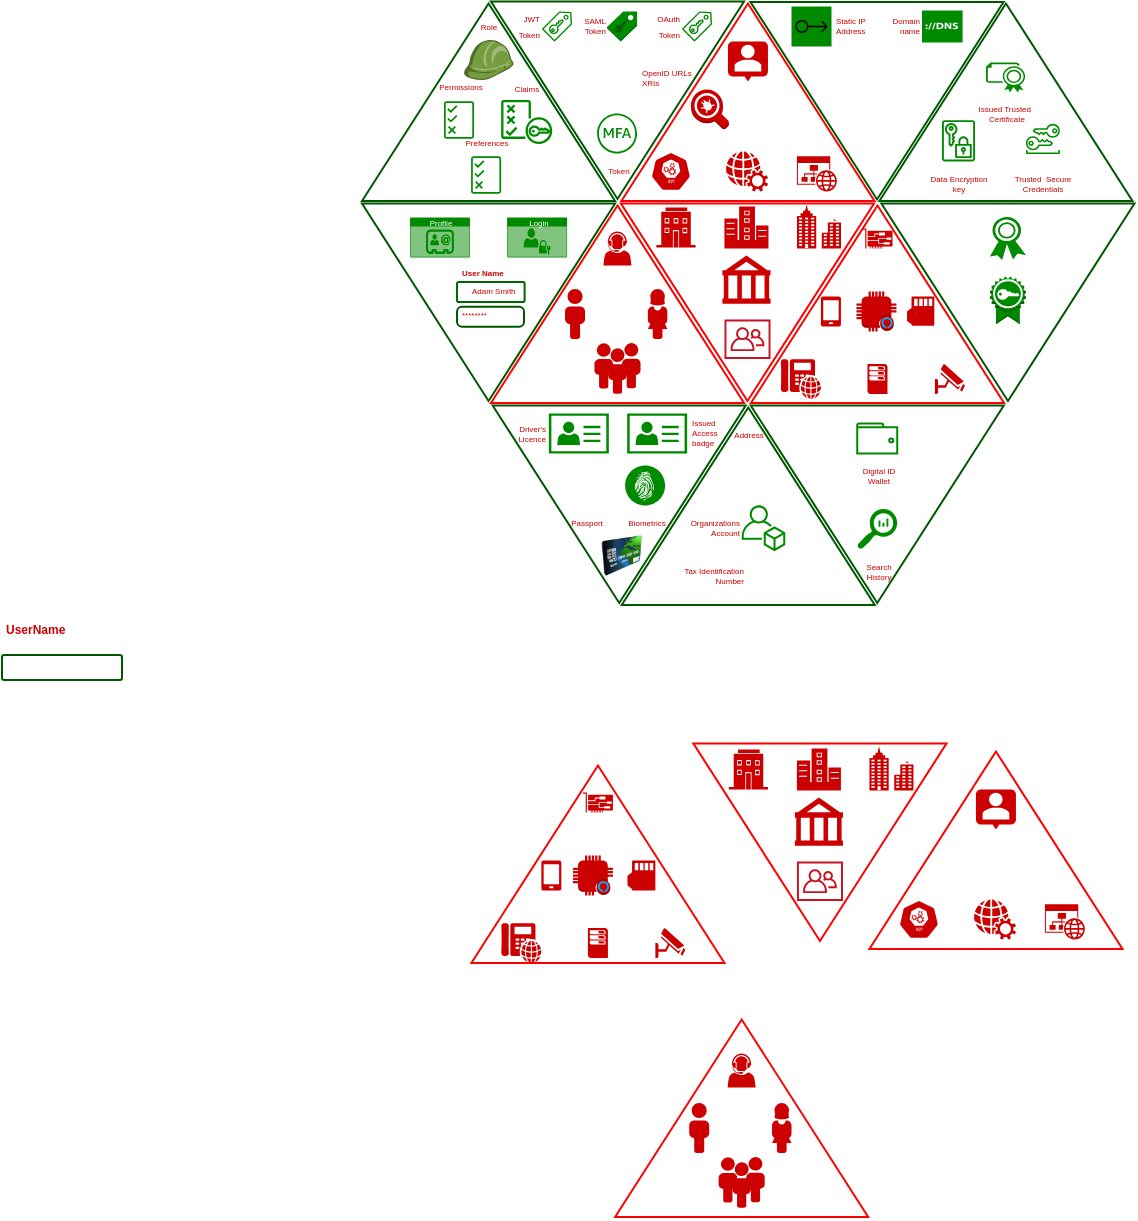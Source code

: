 <mxfile version="13.3.0" type="github" pages="2">
  <diagram id="kmjhnKm2TKJHIyiYtB56" name="Page-1">
    <mxGraphModel dx="483" dy="158" grid="1" gridSize="10" guides="1" tooltips="1" connect="1" arrows="1" fold="1" page="1" pageScale="1" pageWidth="1100" pageHeight="850" math="0" shadow="0">
      <root>
        <mxCell id="0" />
        <mxCell id="1" parent="0" />
        <mxCell id="qyVIdLSaxjaKyciel1az-5" value="" style="group" parent="1" vertex="1" connectable="0">
          <mxGeometry x="486.55" y="559.75" width="126.55" height="98.75" as="geometry" />
        </mxCell>
        <mxCell id="qyVIdLSaxjaKyciel1az-6" value="" style="group" parent="qyVIdLSaxjaKyciel1az-5" vertex="1" connectable="0">
          <mxGeometry width="126.55" height="98.75" as="geometry" />
        </mxCell>
        <mxCell id="qyVIdLSaxjaKyciel1az-7" value="" style="triangle;whiteSpace=wrap;html=1;shadow=0;strokeColor=#FF0000;fillColor=none;direction=north;" parent="qyVIdLSaxjaKyciel1az-6" vertex="1">
          <mxGeometry width="126.55" height="98.75" as="geometry" />
        </mxCell>
        <mxCell id="qyVIdLSaxjaKyciel1az-8" value="" style="verticalAlign=top;verticalLabelPosition=bottom;labelPosition=center;align=center;html=1;outlineConnect=0;fillColor=#CC0000;strokeColor=none;gradientDirection=north;strokeWidth=2;shape=mxgraph.networks.users;fontColor=#ffffff;" parent="qyVIdLSaxjaKyciel1az-6" vertex="1">
          <mxGeometry x="51.76" y="68.75" width="23.04" height="25.35" as="geometry" />
        </mxCell>
        <mxCell id="qyVIdLSaxjaKyciel1az-9" value="" style="verticalAlign=top;verticalLabelPosition=bottom;labelPosition=center;align=center;html=1;outlineConnect=0;fillColor=#CC0000;strokeColor=none;gradientDirection=north;strokeWidth=2;shape=mxgraph.networks.user_female;fontColor=#ffffff;" parent="qyVIdLSaxjaKyciel1az-6" vertex="1">
          <mxGeometry x="78.33" y="41.75" width="10" height="25" as="geometry" />
        </mxCell>
        <mxCell id="qyVIdLSaxjaKyciel1az-10" value="" style="verticalAlign=top;verticalLabelPosition=bottom;labelPosition=center;align=center;html=1;outlineConnect=0;fillColor=#CC0000;strokeColor=none;gradientDirection=north;strokeWidth=2;shape=mxgraph.networks.user_male;fontColor=#ffffff;" parent="qyVIdLSaxjaKyciel1az-6" vertex="1">
          <mxGeometry x="37.06" y="41.75" width="10" height="25" as="geometry" />
        </mxCell>
        <mxCell id="qyVIdLSaxjaKyciel1az-11" value="&lt;span style=&quot;font-family: monospace ; font-size: 0px&quot;&gt;%3CmxGraphModel%3E%3Croot%3E%3CmxCell%20id%3D%220%22%2F%3E%3CmxCell%20id%3D%221%22%20parent%3D%220%22%2F%3E%3CmxCell%20id%3D%222%22%20value%3D%22%22%20style%3D%22group%22%20vertex%3D%221%22%20connectable%3D%220%22%20parent%3D%221%22%3E%3CmxGeometry%20x%3D%22256%22%20y%3D%22537%22%20width%3D%22126.55%22%20height%3D%2298.75%22%20as%3D%22geometry%22%2F%3E%3C%2FmxCell%3E%3CmxCell%20id%3D%223%22%20value%3D%22%22%20style%3D%22group%22%20vertex%3D%221%22%20connectable%3D%220%22%20parent%3D%222%22%3E%3CmxGeometry%20width%3D%22126.55%22%20height%3D%2298.75%22%20as%3D%22geometry%22%2F%3E%3C%2FmxCell%3E%3CmxCell%20id%3D%224%22%20value%3D%22%22%20style%3D%22triangle%3BwhiteSpace%3Dwrap%3Bhtml%3D1%3Bshadow%3D0%3BstrokeColor%3D%23FF0000%3BfillColor%3Dnone%3Bdirection%3Dnorth%3B%22%20vertex%3D%221%22%20parent%3D%223%22%3E%3CmxGeometry%20width%3D%22126.55%22%20height%3D%2298.75%22%20as%3D%22geometry%22%2F%3E%3C%2FmxCell%3E%3CmxCell%20id%3D%225%22%20value%3D%22%22%20style%3D%22verticalAlign%3Dtop%3BverticalLabelPosition%3Dbottom%3BlabelPosition%3Dcenter%3Balign%3Dcenter%3Bhtml%3D1%3BoutlineConnect%3D0%3BfillColor%3D%23CC0000%3BstrokeColor%3Dnone%3BgradientDirection%3Dnorth%3BstrokeWidth%3D2%3Bshape%3Dmxgraph.networks.users%3BfontColor%3D%23ffffff%3B%22%20vertex%3D%221%22%20parent%3D%223%22%3E%3CmxGeometry%20x%3D%2251.76%22%20y%3D%2268.75%22%20width%3D%2223.04%22%20height%3D%2225.35%22%20as%3D%22geometry%22%2F%3E%3C%2FmxCell%3E%3CmxCell%20id%3D%226%22%20value%3D%22%22%20style%3D%22verticalAlign%3Dtop%3BverticalLabelPosition%3Dbottom%3BlabelPosition%3Dcenter%3Balign%3Dcenter%3Bhtml%3D1%3BoutlineConnect%3D0%3BfillColor%3D%23CC0000%3BstrokeColor%3Dnone%3BgradientDirection%3Dnorth%3BstrokeWidth%3D2%3Bshape%3Dmxgraph.networks.user_female%3BfontColor%3D%23ffffff%3B%22%20vertex%3D%221%22%20parent%3D%223%22%3E%3CmxGeometry%20x%3D%2278.33%22%20y%3D%2241.75%22%20width%3D%2210%22%20height%3D%2225%22%20as%3D%22geometry%22%2F%3E%3C%2FmxCell%3E%3CmxCell%20id%3D%227%22%20value%3D%22%22%20style%3D%22verticalAlign%3Dtop%3BverticalLabelPosition%3Dbottom%3BlabelPosition%3Dcenter%3Balign%3Dcenter%3Bhtml%3D1%3BoutlineConnect%3D0%3BfillColor%3D%23CC0000%3BstrokeColor%3Dnone%3BgradientDirection%3Dnorth%3BstrokeWidth%3D2%3Bshape%3Dmxgraph.networks.user_male%3BfontColor%3D%23ffffff%3B%22%20vertex%3D%221%22%20parent%3D%223%22%3E%3CmxGeometry%20x%3D%2237.06%22%20y%3D%2241.75%22%20width%3D%2210%22%20height%3D%2225%22%20as%3D%22geometry%22%2F%3E%3C%2FmxCell%3E%3CmxCell%20id%3D%228%22%20value%3D%22%22%20style%3D%22outlineConnect%3D0%3BfontColor%3D%23232F3E%3BgradientColor%3Dnone%3BfillColor%3D%23C7131F%3BstrokeColor%3Dnone%3Bdashed%3D0%3BverticalLabelPosition%3Dbottom%3BverticalAlign%3Dtop%3Balign%3Dcenter%3Bhtml%3D1%3BfontSize%3D12%3BfontStyle%3D0%3Baspect%3Dfixed%3BpointerEvents%3D1%3Bshape%3Dmxgraph.aws4.agent%3Bshadow%3D0%3B%22%20vertex%3D%221%22%20parent%3D%223%22%3E%3CmxGeometry%20x%3D%2254.78%22%20y%3D%2219.75%22%20width%3D%2217%22%20height%3D%2216.13%22%20as%3D%22geometry%22%2F%3E%3C%2FmxCell%3E%3C%2Froot%3E%3C%2FmxGraphModel%3E&lt;/span&gt;&lt;span style=&quot;font-family: monospace ; font-size: 0px&quot;&gt;%3CmxGraphModel%3E%3Croot%3E%3CmxCell%20id%3D%220%22%2F%3E%3CmxCell%20id%3D%221%22%20parent%3D%220%22%2F%3E%3CmxCell%20id%3D%222%22%20value%3D%22%22%20style%3D%22group%22%20vertex%3D%221%22%20connectable%3D%220%22%20parent%3D%221%22%3E%3CmxGeometry%20x%3D%22256%22%20y%3D%22537%22%20width%3D%22126.55%22%20height%3D%2298.75%22%20as%3D%22geometry%22%2F%3E%3C%2FmxCell%3E%3CmxCell%20id%3D%223%22%20value%3D%22%22%20style%3D%22group%22%20vertex%3D%221%22%20connectable%3D%220%22%20parent%3D%222%22%3E%3CmxGeometry%20width%3D%22126.55%22%20height%3D%2298.75%22%20as%3D%22geometry%22%2F%3E%3C%2FmxCell%3E%3CmxCell%20id%3D%224%22%20value%3D%22%22%20style%3D%22triangle%3BwhiteSpace%3Dwrap%3Bhtml%3D1%3Bshadow%3D0%3BstrokeColor%3D%23FF0000%3BfillColor%3Dnone%3Bdirection%3Dnorth%3B%22%20vertex%3D%221%22%20parent%3D%223%22%3E%3CmxGeometry%20width%3D%22126.55%22%20height%3D%2298.75%22%20as%3D%22geometry%22%2F%3E%3C%2FmxCell%3E%3CmxCell%20id%3D%225%22%20value%3D%22%22%20style%3D%22verticalAlign%3Dtop%3BverticalLabelPosition%3Dbottom%3BlabelPosition%3Dcenter%3Balign%3Dcenter%3Bhtml%3D1%3BoutlineConnect%3D0%3BfillColor%3D%23CC0000%3BstrokeColor%3Dnone%3BgradientDirection%3Dnorth%3BstrokeWidth%3D2%3Bshape%3Dmxgraph.networks.users%3BfontColor%3D%23ffffff%3B%22%20vertex%3D%221%22%20parent%3D%223%22%3E%3CmxGeometry%20x%3D%2251.76%22%20y%3D%2268.75%22%20width%3D%2223.04%22%20height%3D%2225.35%22%20as%3D%22geometry%22%2F%3E%3C%2FmxCell%3E%3CmxCell%20id%3D%226%22%20value%3D%22%22%20style%3D%22verticalAlign%3Dtop%3BverticalLabelPosition%3Dbottom%3BlabelPosition%3Dcenter%3Balign%3Dcenter%3Bhtml%3D1%3BoutlineConnect%3D0%3BfillColor%3D%23CC0000%3BstrokeColor%3Dnone%3BgradientDirection%3Dnorth%3BstrokeWidth%3D2%3Bshape%3Dmxgraph.networks.user_female%3BfontColor%3D%23ffffff%3B%22%20vertex%3D%221%22%20parent%3D%223%22%3E%3CmxGeometry%20x%3D%2278.33%22%20y%3D%2241.75%22%20width%3D%2210%22%20height%3D%2225%22%20as%3D%22geometry%22%2F%3E%3C%2FmxCell%3E%3CmxCell%20id%3D%227%22%20value%3D%22%22%20style%3D%22verticalAlign%3Dtop%3BverticalLabelPosition%3Dbottom%3BlabelPosition%3Dcenter%3Balign%3Dcenter%3Bhtml%3D1%3BoutlineConnect%3D0%3BfillColor%3D%23CC0000%3BstrokeColor%3Dnone%3BgradientDirection%3Dnorth%3BstrokeWidth%3D2%3Bshape%3Dmxgraph.networks.user_male%3BfontColor%3D%23ffffff%3B%22%20vertex%3D%221%22%20parent%3D%223%22%3E%3CmxGeometry%20x%3D%2237.06%22%20y%3D%2241.75%22%20width%3D%2210%22%20height%3D%2225%22%20as%3D%22geometry%22%2F%3E%3C%2FmxCell%3E%3CmxCell%20id%3D%228%22%20value%3D%22%22%20style%3D%22outlineConnect%3D0%3BfontColor%3D%23232F3E%3BgradientColor%3Dnone%3BfillColor%3D%23C7131F%3BstrokeColor%3Dnone%3Bdashed%3D0%3BverticalLabelPosition%3Dbottom%3BverticalAlign%3Dtop%3Balign%3Dcenter%3Bhtml%3D1%3BfontSize%3D12%3BfontStyle%3D0%3Baspect%3Dfixed%3BpointerEvents%3D1%3Bshape%3Dmxgraph.aws4.agent%3Bshadow%3D0%3B%22%20vertex%3D%221%22%20parent%3D%223%22%3E%3CmxGeometry%20x%3D%2254.78%22%20y%3D%2219.75%22%20width%3D%2217%22%20height%3D%2216.13%22%20as%3D%22geometry%22%2F%3E%3C%2FmxCell%3E%3C%2Froot%3E%3C%2FmxGraphModel%3E&lt;/span&gt;" style="pointerEvents=1;shadow=0;dashed=0;html=1;strokeColor=none;fillColor=#CC0000;labelPosition=center;verticalLabelPosition=bottom;verticalAlign=top;outlineConnect=0;align=center;shape=mxgraph.office.users.call_center_agent;fontColor=#ffffff;" parent="qyVIdLSaxjaKyciel1az-6" vertex="1">
          <mxGeometry x="56.28" y="17" width="14" height="17" as="geometry" />
        </mxCell>
        <mxCell id="qyVIdLSaxjaKyciel1az-12" value="" style="group" parent="1" vertex="1" connectable="0">
          <mxGeometry x="525.7" y="421.75" width="126.55" height="98.75" as="geometry" />
        </mxCell>
        <mxCell id="qyVIdLSaxjaKyciel1az-13" value="" style="triangle;whiteSpace=wrap;html=1;shadow=0;strokeColor=#FF0000;fillColor=none;direction=south;" parent="qyVIdLSaxjaKyciel1az-12" vertex="1">
          <mxGeometry width="126.55" height="98.75" as="geometry" />
        </mxCell>
        <mxCell id="qyVIdLSaxjaKyciel1az-14" value="" style="pointerEvents=1;shadow=0;dashed=0;html=1;strokeColor=none;fillColor=#CC0000;labelPosition=center;verticalLabelPosition=bottom;verticalAlign=top;align=center;outlineConnect=0;shape=mxgraph.veeam2.smb_business;" parent="qyVIdLSaxjaKyciel1az-12" vertex="1">
          <mxGeometry x="17.71" y="3.0" width="19.6" height="20" as="geometry" />
        </mxCell>
        <mxCell id="qyVIdLSaxjaKyciel1az-15" value="" style="pointerEvents=1;shadow=0;dashed=0;html=1;strokeColor=none;fillColor=#CC0000;labelPosition=center;verticalLabelPosition=bottom;verticalAlign=top;align=center;outlineConnect=0;shape=mxgraph.veeam2.enterprise_business;" parent="qyVIdLSaxjaKyciel1az-12" vertex="1">
          <mxGeometry x="51.76" y="2.5" width="22" height="21" as="geometry" />
        </mxCell>
        <mxCell id="qyVIdLSaxjaKyciel1az-16" value="" style="outlineConnect=0;fontColor=#232F3E;gradientColor=none;fillColor=#C7131F;strokeColor=none;dashed=0;verticalLabelPosition=bottom;verticalAlign=top;align=center;html=1;fontSize=12;fontStyle=0;aspect=fixed;pointerEvents=1;shape=mxgraph.aws4.organizations_organizational_unit;shadow=0;" parent="qyVIdLSaxjaKyciel1az-12" vertex="1">
          <mxGeometry x="51.78" y="59" width="23" height="19.76" as="geometry" />
        </mxCell>
        <mxCell id="qyVIdLSaxjaKyciel1az-17" value="" style="shape=mxgraph.signs.travel.bank;html=1;fillColor=#CC0000;strokeColor=none;verticalLabelPosition=bottom;verticalAlign=top;align=center;fontColor=#ffffff;" parent="qyVIdLSaxjaKyciel1az-12" vertex="1">
          <mxGeometry x="50.732" y="26.996" width="24.05" height="24.176" as="geometry" />
        </mxCell>
        <mxCell id="qyVIdLSaxjaKyciel1az-18" value="" style="fontColor=#ffffff;verticalAlign=top;verticalLabelPosition=bottom;labelPosition=center;align=center;html=1;outlineConnect=0;fillColor=#CC0000;strokeColor=none;gradientDirection=north;strokeWidth=2;shape=mxgraph.networks.business_center;shadow=0;" parent="qyVIdLSaxjaKyciel1az-12" vertex="1">
          <mxGeometry x="88.03" y="1.5" width="22" height="22" as="geometry" />
        </mxCell>
        <mxCell id="qyVIdLSaxjaKyciel1az-19" value="" style="group" parent="1" vertex="1" connectable="0">
          <mxGeometry x="414.7" y="432.75" width="126.55" height="98.754" as="geometry" />
        </mxCell>
        <mxCell id="qyVIdLSaxjaKyciel1az-20" value="" style="triangle;whiteSpace=wrap;html=1;shadow=0;strokeColor=#FF0000;fillColor=none;direction=north;" parent="qyVIdLSaxjaKyciel1az-19" vertex="1">
          <mxGeometry width="126.55" height="98.75" as="geometry" />
        </mxCell>
        <mxCell id="qyVIdLSaxjaKyciel1az-21" value="" style="pointerEvents=1;shadow=0;dashed=0;html=1;strokeColor=none;fillColor=#CC0000;labelPosition=center;verticalLabelPosition=bottom;verticalAlign=top;outlineConnect=0;align=center;shape=mxgraph.office.devices.phone_voip;fontColor=#ffffff;" parent="qyVIdLSaxjaKyciel1az-19" vertex="1">
          <mxGeometry x="14.991" y="78.754" width="20" height="20" as="geometry" />
        </mxCell>
        <mxCell id="qyVIdLSaxjaKyciel1az-22" value="" style="pointerEvents=1;shadow=0;dashed=0;html=1;strokeColor=none;fillColor=#CC0000;labelPosition=center;verticalLabelPosition=bottom;verticalAlign=top;outlineConnect=0;align=center;shape=mxgraph.office.devices.nic;fontColor=#ffffff;" parent="qyVIdLSaxjaKyciel1az-19" vertex="1">
          <mxGeometry x="55.77" y="13.5" width="15" height="10" as="geometry" />
        </mxCell>
        <mxCell id="qyVIdLSaxjaKyciel1az-23" value="" style="pointerEvents=1;shadow=0;dashed=0;html=1;strokeColor=none;fillColor=#CC0000;labelPosition=center;verticalLabelPosition=bottom;verticalAlign=top;align=center;outlineConnect=0;shape=mxgraph.veeam.2d.esx_esxi;fontColor=#ffffff;" parent="qyVIdLSaxjaKyciel1az-19" vertex="1">
          <mxGeometry x="58.26" y="81.25" width="10" height="15" as="geometry" />
        </mxCell>
        <mxCell id="qyVIdLSaxjaKyciel1az-24" value="" style="fontColor=#ffffff;verticalAlign=top;verticalLabelPosition=bottom;labelPosition=center;align=center;html=1;outlineConnect=0;fillColor=#CC0000;strokeColor=none;gradientDirection=north;strokeWidth=2;shape=mxgraph.networks.security_camera;shadow=0;" parent="qyVIdLSaxjaKyciel1az-19" vertex="1">
          <mxGeometry x="91.991" y="81.254" width="15" height="15" as="geometry" />
        </mxCell>
        <mxCell id="qyVIdLSaxjaKyciel1az-25" value="" style="outlineConnect=0;dashed=0;verticalLabelPosition=bottom;verticalAlign=top;align=center;html=1;shape=mxgraph.aws3.alexa_enabled_device;fillColor=#CC0000;strokeColor=none;fontColor=#ffffff;" parent="qyVIdLSaxjaKyciel1az-19" vertex="1">
          <mxGeometry x="50.766" y="45.003" width="20" height="20" as="geometry" />
        </mxCell>
        <mxCell id="qyVIdLSaxjaKyciel1az-26" value="" style="pointerEvents=1;shadow=0;dashed=0;html=1;strokeColor=none;fillColor=#CC0000;labelPosition=center;verticalLabelPosition=bottom;verticalAlign=top;outlineConnect=0;align=center;shape=mxgraph.office.devices.cell_phone_generic;fontColor=#ffffff;" parent="qyVIdLSaxjaKyciel1az-19" vertex="1">
          <mxGeometry x="34.987" y="47.503" width="10" height="15" as="geometry" />
        </mxCell>
        <mxCell id="qyVIdLSaxjaKyciel1az-27" value="" style="html=1;aspect=fixed;strokeColor=none;shadow=0;align=center;verticalAlign=top;fillColor=#CC0000;shape=mxgraph.gcp2.memory_card;fontColor=#ffffff;" parent="qyVIdLSaxjaKyciel1az-19" vertex="1">
          <mxGeometry x="78.04" y="47.5" width="13.95" height="15" as="geometry" />
        </mxCell>
        <mxCell id="qyVIdLSaxjaKyciel1az-29" value="" style="group" parent="1" vertex="1" connectable="0">
          <mxGeometry x="613.7" y="425.75" width="126.55" height="98.75" as="geometry" />
        </mxCell>
        <mxCell id="qyVIdLSaxjaKyciel1az-30" value="" style="triangle;whiteSpace=wrap;html=1;shadow=0;strokeColor=#FF0000;fillColor=none;direction=north;" parent="qyVIdLSaxjaKyciel1az-29" vertex="1">
          <mxGeometry width="126.55" height="98.75" as="geometry" />
        </mxCell>
        <mxCell id="qyVIdLSaxjaKyciel1az-31" value="" style="pointerEvents=1;shadow=0;dashed=0;html=1;strokeColor=none;fillColor=#CC0000;labelPosition=center;verticalLabelPosition=bottom;verticalAlign=top;outlineConnect=0;align=center;shape=mxgraph.office.concepts.web_services;fontColor=#ffffff;" parent="qyVIdLSaxjaKyciel1az-29" vertex="1">
          <mxGeometry x="52.27" y="74" width="21" height="20" as="geometry" />
        </mxCell>
        <mxCell id="qyVIdLSaxjaKyciel1az-32" value="" style="html=1;dashed=0;whitespace=wrap;fillColor=#CC0000;strokeColor=none;points=[[0.005,0.63,0],[0.1,0.2,0],[0.9,0.2,0],[0.5,0,0],[0.995,0.63,0],[0.72,0.99,0],[0.5,1,0],[0.28,0.99,0]];shape=mxgraph.kubernetes.icon;prIcon=api;shadow=0;fontColor=#ffffff;" parent="qyVIdLSaxjaKyciel1az-29" vertex="1">
          <mxGeometry x="14.77" y="74" width="20" height="20" as="geometry" />
        </mxCell>
        <mxCell id="qyVIdLSaxjaKyciel1az-33" value="we" style="aspect=fixed;pointerEvents=1;shadow=0;dashed=0;html=1;strokeColor=none;labelPosition=center;verticalLabelPosition=bottom;verticalAlign=top;align=center;shape=mxgraph.mscae.enterprise.website_generic;fillColor=#CC0000;fontColor=#ffffff;" parent="qyVIdLSaxjaKyciel1az-29" vertex="1">
          <mxGeometry x="87.77" y="76.4" width="20" height="17.6" as="geometry" />
        </mxCell>
        <mxCell id="qyVIdLSaxjaKyciel1az-34" value="" style="dashed=0;aspect=fixed;verticalLabelPosition=bottom;verticalAlign=top;align=center;shape=mxgraph.gmdl.chat;strokeColor=none;fillColor=#CC0000;shadow=0;fontColor=#ffffff;" parent="qyVIdLSaxjaKyciel1az-29" vertex="1">
          <mxGeometry x="53.27" y="19" width="20" height="20" as="geometry" />
        </mxCell>
        <mxCell id="qyVIdLSaxjaKyciel1az-382" value="" style="group" parent="1" vertex="1" connectable="0">
          <mxGeometry x="360" y="51.75" width="386.25" height="300.75" as="geometry" />
        </mxCell>
        <mxCell id="qyVIdLSaxjaKyciel1az-85" value="" style="triangle;whiteSpace=wrap;html=1;shadow=0;strokeColor=#005700;fillColor=none;direction=north;fontColor=#ffffff;" parent="qyVIdLSaxjaKyciel1az-382" vertex="1">
          <mxGeometry x="129.85" y="202" width="126.55" height="98.75" as="geometry" />
        </mxCell>
        <mxCell id="qyVIdLSaxjaKyciel1az-91" value="" style="triangle;whiteSpace=wrap;html=1;shadow=0;strokeColor=#005700;fillColor=none;direction=north;fontColor=#ffffff;" parent="qyVIdLSaxjaKyciel1az-382" vertex="1">
          <mxGeometry width="126.55" height="98.75" as="geometry" />
        </mxCell>
        <mxCell id="qyVIdLSaxjaKyciel1az-84" value="" style="triangle;whiteSpace=wrap;html=1;shadow=0;strokeColor=#005700;fillColor=none;direction=south;fontColor=#ffffff;" parent="qyVIdLSaxjaKyciel1az-382" vertex="1">
          <mxGeometry x="65.34" y="201" width="126.55" height="98.75" as="geometry" />
        </mxCell>
        <mxCell id="qyVIdLSaxjaKyciel1az-1" value="" style="triangle;whiteSpace=wrap;html=1;shadow=0;strokeColor=#005700;fillColor=none;direction=south;fontColor=#ffffff;" parent="qyVIdLSaxjaKyciel1az-382" vertex="1">
          <mxGeometry y="100.01" width="126.55" height="98.75" as="geometry" />
        </mxCell>
        <mxCell id="qyVIdLSaxjaKyciel1az-2" value="" style="triangle;whiteSpace=wrap;html=1;shadow=0;strokeColor=#005700;fillColor=none;direction=south;fontColor=#ffffff;" parent="qyVIdLSaxjaKyciel1az-382" vertex="1">
          <mxGeometry x="194.35" y="201" width="126.55" height="98.75" as="geometry" />
        </mxCell>
        <mxCell id="qyVIdLSaxjaKyciel1az-4" value="Organizations &lt;br style=&quot;font-size: 4px;&quot;&gt;Account" style="outlineConnect=0;fontColor=#CC0000;fillColor=#008a00;strokeColor=none;dashed=0;verticalLabelPosition=middle;verticalAlign=middle;align=right;html=1;fontSize=4;fontStyle=0;aspect=fixed;pointerEvents=1;shape=mxgraph.aws4.organizations_account;shadow=0;labelBackgroundColor=none;labelPosition=left;" parent="qyVIdLSaxjaKyciel1az-382" vertex="1">
          <mxGeometry x="189.87" y="247.81" width="21.76" height="29" as="geometry" />
        </mxCell>
        <mxCell id="qyVIdLSaxjaKyciel1az-28" value="Issued&lt;br style=&quot;font-size: 4px;&quot;&gt;Access&amp;nbsp;&amp;nbsp;&lt;br style=&quot;font-size: 4px;&quot;&gt;badge" style="pointerEvents=1;shadow=0;dashed=0;html=1;strokeColor=none;fillColor=#008a00;labelPosition=right;verticalLabelPosition=middle;verticalAlign=middle;outlineConnect=0;align=left;shape=mxgraph.office.concepts.contacts;fontColor=#CC0000;labelBackgroundColor=none;fontSize=4;" parent="qyVIdLSaxjaKyciel1az-382" vertex="1">
          <mxGeometry x="132.57" y="205" width="30" height="20" as="geometry" />
        </mxCell>
        <mxCell id="qyVIdLSaxjaKyciel1az-78" value="&lt;font style=&quot;font-size: 4px&quot;&gt;Profile&lt;br style=&quot;font-size: 4px&quot;&gt;&lt;/font&gt;" style="html=1;strokeColor=none;fillColor=#008a00;labelPosition=center;verticalLabelPosition=middle;verticalAlign=top;align=center;fontSize=4;outlineConnect=0;spacingTop=-6;fontColor=#FFFFFF;shape=mxgraph.sitemap.contact;shadow=0;labelBackgroundColor=none;" parent="qyVIdLSaxjaKyciel1az-382" vertex="1">
          <mxGeometry x="24.0" y="106.94" width="30" height="20" as="geometry" />
        </mxCell>
        <mxCell id="qyVIdLSaxjaKyciel1az-81" value="Driver&#39;s&lt;br style=&quot;font-size: 4px;&quot;&gt;Licence" style="pointerEvents=1;shadow=0;dashed=0;html=1;strokeColor=none;fillColor=#008a00;labelPosition=left;verticalLabelPosition=middle;verticalAlign=middle;outlineConnect=0;align=right;shape=mxgraph.office.concepts.contacts;fontColor=#CC0000;labelBackgroundColor=none;fontSize=4;" parent="qyVIdLSaxjaKyciel1az-382" vertex="1">
          <mxGeometry x="93.42" y="205" width="30" height="20" as="geometry" />
        </mxCell>
        <mxCell id="qyVIdLSaxjaKyciel1az-88" value="&lt;font color=&quot;#cc0000&quot;&gt;Claims&lt;/font&gt;" style="outlineConnect=0;fontColor=#ffffff;fillColor=#008a00;strokeColor=none;dashed=0;verticalLabelPosition=top;verticalAlign=bottom;align=center;html=1;fontSize=4;fontStyle=0;aspect=fixed;pointerEvents=1;shape=mxgraph.aws4.policy;shadow=0;labelBackgroundColor=none;labelPosition=center;" parent="qyVIdLSaxjaKyciel1az-382" vertex="1">
          <mxGeometry x="69.55" y="48.25" width="25.61" height="22" as="geometry" />
        </mxCell>
        <mxCell id="qyVIdLSaxjaKyciel1az-89" value="Biometrics" style="verticalLabelPosition=bottom;html=1;fillColor=#008a00;verticalAlign=top;points=[[0.145,0.145,0],[0.856,0.145,0],[0.855,0.855,0],[0.145,0.855,0],[0.5,0,0], [1,0.5,0], [0.5,1,0],[0,0.5,0]];pointerEvents=1;align=center;shape=mxgraph.cisco_safe.capability.identity_authorization;shadow=0;labelBackgroundColor=none;strokeColor=none;strokeWidth=1;fontSize=4;fontColor=#CC0000;labelPosition=center;" parent="qyVIdLSaxjaKyciel1az-382" vertex="1">
          <mxGeometry x="131.57" y="231" width="20" height="20" as="geometry" />
        </mxCell>
        <mxCell id="qyVIdLSaxjaKyciel1az-36" value="" style="group" parent="qyVIdLSaxjaKyciel1az-382" vertex="1" connectable="0">
          <mxGeometry x="65.47" width="320.78" height="198.764" as="geometry" />
        </mxCell>
        <mxCell id="qyVIdLSaxjaKyciel1az-75" value="" style="triangle;whiteSpace=wrap;html=1;shadow=0;strokeColor=#005700;fillColor=none;direction=south;fontColor=#ffffff;" parent="qyVIdLSaxjaKyciel1az-36" vertex="1">
          <mxGeometry x="-1.0" y="-1.0" width="126.55" height="98.75" as="geometry" />
        </mxCell>
        <mxCell id="qyVIdLSaxjaKyciel1az-37" value="" style="group" parent="qyVIdLSaxjaKyciel1az-36" vertex="1" connectable="0">
          <mxGeometry x="64.23" width="190.1" height="98.75" as="geometry" />
        </mxCell>
        <mxCell id="qyVIdLSaxjaKyciel1az-38" value="" style="triangle;whiteSpace=wrap;html=1;shadow=0;strokeColor=#FF0000;fillColor=none;direction=north;" parent="qyVIdLSaxjaKyciel1az-37" vertex="1">
          <mxGeometry width="126.55" height="98.75" as="geometry" />
        </mxCell>
        <mxCell id="qyVIdLSaxjaKyciel1az-39" value="" style="pointerEvents=1;shadow=0;dashed=0;html=1;strokeColor=none;fillColor=#CC0000;labelPosition=center;verticalLabelPosition=bottom;verticalAlign=top;outlineConnect=0;align=center;shape=mxgraph.office.concepts.web_services;fontColor=#ffffff;" parent="qyVIdLSaxjaKyciel1az-37" vertex="1">
          <mxGeometry x="52.27" y="74" width="21" height="20" as="geometry" />
        </mxCell>
        <mxCell id="qyVIdLSaxjaKyciel1az-40" value="" style="html=1;dashed=0;whitespace=wrap;fillColor=#CC0000;strokeColor=none;points=[[0.005,0.63,0],[0.1,0.2,0],[0.9,0.2,0],[0.5,0,0],[0.995,0.63,0],[0.72,0.99,0],[0.5,1,0],[0.28,0.99,0]];shape=mxgraph.kubernetes.icon;prIcon=api;shadow=0;fontColor=#ffffff;" parent="qyVIdLSaxjaKyciel1az-37" vertex="1">
          <mxGeometry x="14.77" y="74" width="20" height="20" as="geometry" />
        </mxCell>
        <mxCell id="qyVIdLSaxjaKyciel1az-41" value="we" style="aspect=fixed;pointerEvents=1;shadow=0;dashed=0;html=1;strokeColor=none;labelPosition=center;verticalLabelPosition=bottom;verticalAlign=top;align=center;shape=mxgraph.mscae.enterprise.website_generic;fillColor=#CC0000;fontColor=#ffffff;" parent="qyVIdLSaxjaKyciel1az-37" vertex="1">
          <mxGeometry x="87.77" y="76.4" width="20" height="17.6" as="geometry" />
        </mxCell>
        <mxCell id="qyVIdLSaxjaKyciel1az-42" value="" style="dashed=0;aspect=fixed;verticalLabelPosition=bottom;verticalAlign=top;align=center;shape=mxgraph.gmdl.chat;strokeColor=none;fillColor=#CC0000;shadow=0;fontColor=#ffffff;" parent="qyVIdLSaxjaKyciel1az-37" vertex="1">
          <mxGeometry x="53.27" y="19" width="20" height="20" as="geometry" />
        </mxCell>
        <mxCell id="qyVIdLSaxjaKyciel1az-43" value="" style="triangle;whiteSpace=wrap;html=1;shadow=0;strokeColor=#005700;fillColor=none;direction=south;fontColor=#ffffff;" parent="qyVIdLSaxjaKyciel1az-37" vertex="1">
          <mxGeometry x="64.55" y="-0.75" width="126.55" height="98.75" as="geometry" />
        </mxCell>
        <mxCell id="qyVIdLSaxjaKyciel1az-44" value="Domain &lt;br&gt;name" style="shadow=0;dashed=0;html=1;strokeColor=none;fillColor=#008a00;labelPosition=left;verticalLabelPosition=middle;verticalAlign=middle;align=right;outlineConnect=0;shape=mxgraph.veeam.dns;fontColor=#CC0000;labelBackgroundColor=none;fontSize=4;" parent="qyVIdLSaxjaKyciel1az-37" vertex="1">
          <mxGeometry x="150.3" y="3.5" width="20.3" height="16" as="geometry" />
        </mxCell>
        <mxCell id="qyVIdLSaxjaKyciel1az-318" value="" style="shape=image;html=1;verticalAlign=top;verticalLabelPosition=bottom;labelBackgroundColor=#ffffff;imageAspect=0;aspect=fixed;image=https://cdn2.iconfinder.com/data/icons/botcons/100/android-bot-round-happy-eyes-virus-red-128.png;strokeWidth=1;fillColor=none;fontSize=4;fontColor=#CC0000;" parent="qyVIdLSaxjaKyciel1az-37" vertex="1">
          <mxGeometry x="64.55" y="39" width="28" height="28" as="geometry" />
        </mxCell>
        <mxCell id="qyVIdLSaxjaKyciel1az-359" value="" style="shape=image;html=1;verticalAlign=top;verticalLabelPosition=bottom;labelBackgroundColor=#ffffff;imageAspect=0;aspect=fixed;image=https://cdn3.iconfinder.com/data/icons/delta/128/File_URL.png;strokeWidth=1;fillColor=none;fontSize=4;fontColor=#CC0000;" parent="qyVIdLSaxjaKyciel1az-37" vertex="1">
          <mxGeometry x="118.83" y="39.62" width="18" height="18" as="geometry" />
        </mxCell>
        <mxCell id="qyVIdLSaxjaKyciel1az-368" value="" style="outlineConnect=0;dashed=0;verticalLabelPosition=bottom;verticalAlign=top;align=center;html=1;shape=mxgraph.aws3.agent;fillColor=#CC0000;labelBackgroundColor=none;strokeWidth=1;fontSize=4;fontColor=#ffffff;strokeColor=none;" parent="qyVIdLSaxjaKyciel1az-37" vertex="1">
          <mxGeometry x="34.77" y="43" width="19" height="20" as="geometry" />
        </mxCell>
        <mxCell id="qyVIdLSaxjaKyciel1az-283" value="Static IP &lt;br&gt;Address" style="outlineConnect=0;fontColor=#CC0000;strokeColor=none;fillColor=#008a00;dashed=0;verticalLabelPosition=middle;verticalAlign=middle;align=left;html=1;fontSize=4;fontStyle=0;aspect=fixed;shape=mxgraph.aws4.resourceIcon;resIcon=mxgraph.aws4.elastic_ip_address;labelBackgroundColor=none;labelPosition=right;" parent="qyVIdLSaxjaKyciel1az-37" vertex="1">
          <mxGeometry x="85.05" y="1.5" width="20" height="20" as="geometry" />
        </mxCell>
        <mxCell id="qyVIdLSaxjaKyciel1az-46" value="" style="group" parent="qyVIdLSaxjaKyciel1az-36" vertex="1" connectable="0">
          <mxGeometry x="-1" y="101" width="126.55" height="98.75" as="geometry" />
        </mxCell>
        <mxCell id="qyVIdLSaxjaKyciel1az-47" value="" style="group" parent="qyVIdLSaxjaKyciel1az-46" vertex="1" connectable="0">
          <mxGeometry width="126.55" height="98.75" as="geometry" />
        </mxCell>
        <mxCell id="qyVIdLSaxjaKyciel1az-48" value="" style="triangle;whiteSpace=wrap;html=1;shadow=0;strokeColor=#FF0000;fillColor=none;direction=north;" parent="qyVIdLSaxjaKyciel1az-47" vertex="1">
          <mxGeometry width="126.55" height="98.75" as="geometry" />
        </mxCell>
        <mxCell id="qyVIdLSaxjaKyciel1az-49" value="" style="verticalAlign=top;verticalLabelPosition=bottom;labelPosition=center;align=center;html=1;outlineConnect=0;fillColor=#CC0000;strokeColor=none;gradientDirection=north;strokeWidth=2;shape=mxgraph.networks.users;fontColor=#ffffff;" parent="qyVIdLSaxjaKyciel1az-47" vertex="1">
          <mxGeometry x="51.76" y="68.75" width="23.04" height="25.35" as="geometry" />
        </mxCell>
        <mxCell id="qyVIdLSaxjaKyciel1az-50" value="" style="verticalAlign=top;verticalLabelPosition=bottom;labelPosition=center;align=center;html=1;outlineConnect=0;fillColor=#CC0000;strokeColor=none;gradientDirection=north;strokeWidth=2;shape=mxgraph.networks.user_female;fontColor=#ffffff;" parent="qyVIdLSaxjaKyciel1az-47" vertex="1">
          <mxGeometry x="78.33" y="41.75" width="10" height="25" as="geometry" />
        </mxCell>
        <mxCell id="qyVIdLSaxjaKyciel1az-51" value="" style="verticalAlign=top;verticalLabelPosition=bottom;labelPosition=center;align=center;html=1;outlineConnect=0;fillColor=#CC0000;strokeColor=none;gradientDirection=north;strokeWidth=2;shape=mxgraph.networks.user_male;fontColor=#ffffff;" parent="qyVIdLSaxjaKyciel1az-47" vertex="1">
          <mxGeometry x="37.06" y="41.75" width="10" height="25" as="geometry" />
        </mxCell>
        <mxCell id="qyVIdLSaxjaKyciel1az-52" value="&lt;span style=&quot;font-family: monospace ; font-size: 0px&quot;&gt;%3CmxGraphModel%3E%3Croot%3E%3CmxCell%20id%3D%220%22%2F%3E%3CmxCell%20id%3D%221%22%20parent%3D%220%22%2F%3E%3CmxCell%20id%3D%222%22%20value%3D%22%22%20style%3D%22group%22%20vertex%3D%221%22%20connectable%3D%220%22%20parent%3D%221%22%3E%3CmxGeometry%20x%3D%22256%22%20y%3D%22537%22%20width%3D%22126.55%22%20height%3D%2298.75%22%20as%3D%22geometry%22%2F%3E%3C%2FmxCell%3E%3CmxCell%20id%3D%223%22%20value%3D%22%22%20style%3D%22group%22%20vertex%3D%221%22%20connectable%3D%220%22%20parent%3D%222%22%3E%3CmxGeometry%20width%3D%22126.55%22%20height%3D%2298.75%22%20as%3D%22geometry%22%2F%3E%3C%2FmxCell%3E%3CmxCell%20id%3D%224%22%20value%3D%22%22%20style%3D%22triangle%3BwhiteSpace%3Dwrap%3Bhtml%3D1%3Bshadow%3D0%3BstrokeColor%3D%23FF0000%3BfillColor%3Dnone%3Bdirection%3Dnorth%3B%22%20vertex%3D%221%22%20parent%3D%223%22%3E%3CmxGeometry%20width%3D%22126.55%22%20height%3D%2298.75%22%20as%3D%22geometry%22%2F%3E%3C%2FmxCell%3E%3CmxCell%20id%3D%225%22%20value%3D%22%22%20style%3D%22verticalAlign%3Dtop%3BverticalLabelPosition%3Dbottom%3BlabelPosition%3Dcenter%3Balign%3Dcenter%3Bhtml%3D1%3BoutlineConnect%3D0%3BfillColor%3D%23CC0000%3BstrokeColor%3Dnone%3BgradientDirection%3Dnorth%3BstrokeWidth%3D2%3Bshape%3Dmxgraph.networks.users%3BfontColor%3D%23ffffff%3B%22%20vertex%3D%221%22%20parent%3D%223%22%3E%3CmxGeometry%20x%3D%2251.76%22%20y%3D%2268.75%22%20width%3D%2223.04%22%20height%3D%2225.35%22%20as%3D%22geometry%22%2F%3E%3C%2FmxCell%3E%3CmxCell%20id%3D%226%22%20value%3D%22%22%20style%3D%22verticalAlign%3Dtop%3BverticalLabelPosition%3Dbottom%3BlabelPosition%3Dcenter%3Balign%3Dcenter%3Bhtml%3D1%3BoutlineConnect%3D0%3BfillColor%3D%23CC0000%3BstrokeColor%3Dnone%3BgradientDirection%3Dnorth%3BstrokeWidth%3D2%3Bshape%3Dmxgraph.networks.user_female%3BfontColor%3D%23ffffff%3B%22%20vertex%3D%221%22%20parent%3D%223%22%3E%3CmxGeometry%20x%3D%2278.33%22%20y%3D%2241.75%22%20width%3D%2210%22%20height%3D%2225%22%20as%3D%22geometry%22%2F%3E%3C%2FmxCell%3E%3CmxCell%20id%3D%227%22%20value%3D%22%22%20style%3D%22verticalAlign%3Dtop%3BverticalLabelPosition%3Dbottom%3BlabelPosition%3Dcenter%3Balign%3Dcenter%3Bhtml%3D1%3BoutlineConnect%3D0%3BfillColor%3D%23CC0000%3BstrokeColor%3Dnone%3BgradientDirection%3Dnorth%3BstrokeWidth%3D2%3Bshape%3Dmxgraph.networks.user_male%3BfontColor%3D%23ffffff%3B%22%20vertex%3D%221%22%20parent%3D%223%22%3E%3CmxGeometry%20x%3D%2237.06%22%20y%3D%2241.75%22%20width%3D%2210%22%20height%3D%2225%22%20as%3D%22geometry%22%2F%3E%3C%2FmxCell%3E%3CmxCell%20id%3D%228%22%20value%3D%22%22%20style%3D%22outlineConnect%3D0%3BfontColor%3D%23232F3E%3BgradientColor%3Dnone%3BfillColor%3D%23C7131F%3BstrokeColor%3Dnone%3Bdashed%3D0%3BverticalLabelPosition%3Dbottom%3BverticalAlign%3Dtop%3Balign%3Dcenter%3Bhtml%3D1%3BfontSize%3D12%3BfontStyle%3D0%3Baspect%3Dfixed%3BpointerEvents%3D1%3Bshape%3Dmxgraph.aws4.agent%3Bshadow%3D0%3B%22%20vertex%3D%221%22%20parent%3D%223%22%3E%3CmxGeometry%20x%3D%2254.78%22%20y%3D%2219.75%22%20width%3D%2217%22%20height%3D%2216.13%22%20as%3D%22geometry%22%2F%3E%3C%2FmxCell%3E%3C%2Froot%3E%3C%2FmxGraphModel%3E&lt;/span&gt;&lt;span style=&quot;font-family: monospace ; font-size: 0px&quot;&gt;%3CmxGraphModel%3E%3Croot%3E%3CmxCell%20id%3D%220%22%2F%3E%3CmxCell%20id%3D%221%22%20parent%3D%220%22%2F%3E%3CmxCell%20id%3D%222%22%20value%3D%22%22%20style%3D%22group%22%20vertex%3D%221%22%20connectable%3D%220%22%20parent%3D%221%22%3E%3CmxGeometry%20x%3D%22256%22%20y%3D%22537%22%20width%3D%22126.55%22%20height%3D%2298.75%22%20as%3D%22geometry%22%2F%3E%3C%2FmxCell%3E%3CmxCell%20id%3D%223%22%20value%3D%22%22%20style%3D%22group%22%20vertex%3D%221%22%20connectable%3D%220%22%20parent%3D%222%22%3E%3CmxGeometry%20width%3D%22126.55%22%20height%3D%2298.75%22%20as%3D%22geometry%22%2F%3E%3C%2FmxCell%3E%3CmxCell%20id%3D%224%22%20value%3D%22%22%20style%3D%22triangle%3BwhiteSpace%3Dwrap%3Bhtml%3D1%3Bshadow%3D0%3BstrokeColor%3D%23FF0000%3BfillColor%3Dnone%3Bdirection%3Dnorth%3B%22%20vertex%3D%221%22%20parent%3D%223%22%3E%3CmxGeometry%20width%3D%22126.55%22%20height%3D%2298.75%22%20as%3D%22geometry%22%2F%3E%3C%2FmxCell%3E%3CmxCell%20id%3D%225%22%20value%3D%22%22%20style%3D%22verticalAlign%3Dtop%3BverticalLabelPosition%3Dbottom%3BlabelPosition%3Dcenter%3Balign%3Dcenter%3Bhtml%3D1%3BoutlineConnect%3D0%3BfillColor%3D%23CC0000%3BstrokeColor%3Dnone%3BgradientDirection%3Dnorth%3BstrokeWidth%3D2%3Bshape%3Dmxgraph.networks.users%3BfontColor%3D%23ffffff%3B%22%20vertex%3D%221%22%20parent%3D%223%22%3E%3CmxGeometry%20x%3D%2251.76%22%20y%3D%2268.75%22%20width%3D%2223.04%22%20height%3D%2225.35%22%20as%3D%22geometry%22%2F%3E%3C%2FmxCell%3E%3CmxCell%20id%3D%226%22%20value%3D%22%22%20style%3D%22verticalAlign%3Dtop%3BverticalLabelPosition%3Dbottom%3BlabelPosition%3Dcenter%3Balign%3Dcenter%3Bhtml%3D1%3BoutlineConnect%3D0%3BfillColor%3D%23CC0000%3BstrokeColor%3Dnone%3BgradientDirection%3Dnorth%3BstrokeWidth%3D2%3Bshape%3Dmxgraph.networks.user_female%3BfontColor%3D%23ffffff%3B%22%20vertex%3D%221%22%20parent%3D%223%22%3E%3CmxGeometry%20x%3D%2278.33%22%20y%3D%2241.75%22%20width%3D%2210%22%20height%3D%2225%22%20as%3D%22geometry%22%2F%3E%3C%2FmxCell%3E%3CmxCell%20id%3D%227%22%20value%3D%22%22%20style%3D%22verticalAlign%3Dtop%3BverticalLabelPosition%3Dbottom%3BlabelPosition%3Dcenter%3Balign%3Dcenter%3Bhtml%3D1%3BoutlineConnect%3D0%3BfillColor%3D%23CC0000%3BstrokeColor%3Dnone%3BgradientDirection%3Dnorth%3BstrokeWidth%3D2%3Bshape%3Dmxgraph.networks.user_male%3BfontColor%3D%23ffffff%3B%22%20vertex%3D%221%22%20parent%3D%223%22%3E%3CmxGeometry%20x%3D%2237.06%22%20y%3D%2241.75%22%20width%3D%2210%22%20height%3D%2225%22%20as%3D%22geometry%22%2F%3E%3C%2FmxCell%3E%3CmxCell%20id%3D%228%22%20value%3D%22%22%20style%3D%22outlineConnect%3D0%3BfontColor%3D%23232F3E%3BgradientColor%3Dnone%3BfillColor%3D%23C7131F%3BstrokeColor%3Dnone%3Bdashed%3D0%3BverticalLabelPosition%3Dbottom%3BverticalAlign%3Dtop%3Balign%3Dcenter%3Bhtml%3D1%3BfontSize%3D12%3BfontStyle%3D0%3Baspect%3Dfixed%3BpointerEvents%3D1%3Bshape%3Dmxgraph.aws4.agent%3Bshadow%3D0%3B%22%20vertex%3D%221%22%20parent%3D%223%22%3E%3CmxGeometry%20x%3D%2254.78%22%20y%3D%2219.75%22%20width%3D%2217%22%20height%3D%2216.13%22%20as%3D%22geometry%22%2F%3E%3C%2FmxCell%3E%3C%2Froot%3E%3C%2FmxGraphModel%3E&lt;/span&gt;" style="pointerEvents=1;shadow=0;dashed=0;html=1;strokeColor=none;fillColor=#CC0000;labelPosition=center;verticalLabelPosition=bottom;verticalAlign=top;outlineConnect=0;align=center;shape=mxgraph.office.users.call_center_agent;fontColor=#ffffff;" parent="qyVIdLSaxjaKyciel1az-47" vertex="1">
          <mxGeometry x="56.27" y="13" width="14" height="17" as="geometry" />
        </mxCell>
        <mxCell id="qyVIdLSaxjaKyciel1az-53" value="" style="group" parent="qyVIdLSaxjaKyciel1az-36" vertex="1" connectable="0">
          <mxGeometry x="64" y="99" width="256.78" height="98.75" as="geometry" />
        </mxCell>
        <mxCell id="qyVIdLSaxjaKyciel1az-54" value="" style="triangle;whiteSpace=wrap;html=1;shadow=0;strokeColor=#FF0000;fillColor=none;direction=south;" parent="qyVIdLSaxjaKyciel1az-53" vertex="1">
          <mxGeometry y="1" width="126.55" height="98.75" as="geometry" />
        </mxCell>
        <mxCell id="qyVIdLSaxjaKyciel1az-55" value="" style="pointerEvents=1;shadow=0;dashed=0;html=1;strokeColor=none;fillColor=#CC0000;labelPosition=center;verticalLabelPosition=bottom;verticalAlign=top;align=center;outlineConnect=0;shape=mxgraph.veeam2.smb_business;" parent="qyVIdLSaxjaKyciel1az-53" vertex="1">
          <mxGeometry x="17.71" y="3.0" width="19.6" height="19.997" as="geometry" />
        </mxCell>
        <mxCell id="qyVIdLSaxjaKyciel1az-56" value="" style="pointerEvents=1;shadow=0;dashed=0;html=1;strokeColor=none;fillColor=#CC0000;labelPosition=center;verticalLabelPosition=bottom;verticalAlign=top;align=center;outlineConnect=0;shape=mxgraph.veeam2.enterprise_business;" parent="qyVIdLSaxjaKyciel1az-53" vertex="1">
          <mxGeometry x="51.76" y="2.5" width="22" height="20.997" as="geometry" />
        </mxCell>
        <mxCell id="qyVIdLSaxjaKyciel1az-57" value="" style="outlineConnect=0;fontColor=#232F3E;gradientColor=none;fillColor=#C7131F;strokeColor=none;dashed=0;verticalLabelPosition=bottom;verticalAlign=top;align=center;html=1;fontSize=12;fontStyle=0;aspect=fixed;pointerEvents=1;shape=mxgraph.aws4.organizations_organizational_unit;shadow=0;" parent="qyVIdLSaxjaKyciel1az-53" vertex="1">
          <mxGeometry x="51.78" y="58.992" width="22.997" height="19.757" as="geometry" />
        </mxCell>
        <mxCell id="qyVIdLSaxjaKyciel1az-58" value="" style="shape=mxgraph.signs.travel.bank;html=1;fillColor=#CC0000;strokeColor=none;verticalLabelPosition=bottom;verticalAlign=top;align=center;fontColor=#ffffff;" parent="qyVIdLSaxjaKyciel1az-53" vertex="1">
          <mxGeometry x="50.732" y="26.992" width="24.05" height="24.173" as="geometry" />
        </mxCell>
        <mxCell id="qyVIdLSaxjaKyciel1az-59" value="" style="fontColor=#ffffff;verticalAlign=top;verticalLabelPosition=bottom;labelPosition=center;align=center;html=1;outlineConnect=0;fillColor=#CC0000;strokeColor=none;gradientDirection=north;strokeWidth=2;shape=mxgraph.networks.business_center;shadow=0;" parent="qyVIdLSaxjaKyciel1az-53" vertex="1">
          <mxGeometry x="88.03" y="1.5" width="22" height="21.997" as="geometry" />
        </mxCell>
        <mxCell id="qyVIdLSaxjaKyciel1az-60" value="" style="group" parent="qyVIdLSaxjaKyciel1az-53" vertex="1" connectable="0">
          <mxGeometry x="65.01" width="191.77" height="98.736" as="geometry" />
        </mxCell>
        <mxCell id="qyVIdLSaxjaKyciel1az-61" value="" style="triangle;whiteSpace=wrap;html=1;shadow=0;strokeColor=#FF0000;fillColor=none;direction=north;" parent="qyVIdLSaxjaKyciel1az-60" vertex="1">
          <mxGeometry y="2.0" width="126.55" height="98.736" as="geometry" />
        </mxCell>
        <mxCell id="qyVIdLSaxjaKyciel1az-62" value="" style="pointerEvents=1;shadow=0;dashed=0;html=1;strokeColor=none;fillColor=#CC0000;labelPosition=center;verticalLabelPosition=bottom;verticalAlign=top;outlineConnect=0;align=center;shape=mxgraph.office.devices.phone_voip;fontColor=#ffffff;" parent="qyVIdLSaxjaKyciel1az-60" vertex="1">
          <mxGeometry x="14.991" y="78.74" width="20" height="19.997" as="geometry" />
        </mxCell>
        <mxCell id="qyVIdLSaxjaKyciel1az-63" value="" style="pointerEvents=1;shadow=0;dashed=0;html=1;strokeColor=none;fillColor=#CC0000;labelPosition=center;verticalLabelPosition=bottom;verticalAlign=top;outlineConnect=0;align=center;shape=mxgraph.office.devices.nic;fontColor=#ffffff;" parent="qyVIdLSaxjaKyciel1az-60" vertex="1">
          <mxGeometry x="55.77" y="13.498" width="15" height="9.998" as="geometry" />
        </mxCell>
        <mxCell id="qyVIdLSaxjaKyciel1az-64" value="" style="pointerEvents=1;shadow=0;dashed=0;html=1;strokeColor=none;fillColor=#CC0000;labelPosition=center;verticalLabelPosition=bottom;verticalAlign=top;align=center;outlineConnect=0;shape=mxgraph.veeam.2d.esx_esxi;fontColor=#ffffff;" parent="qyVIdLSaxjaKyciel1az-60" vertex="1">
          <mxGeometry x="58.26" y="81.236" width="10" height="14.997" as="geometry" />
        </mxCell>
        <mxCell id="qyVIdLSaxjaKyciel1az-65" value="" style="fontColor=#ffffff;verticalAlign=top;verticalLabelPosition=bottom;labelPosition=center;align=center;html=1;outlineConnect=0;fillColor=#CC0000;strokeColor=none;gradientDirection=north;strokeWidth=2;shape=mxgraph.networks.security_camera;shadow=0;" parent="qyVIdLSaxjaKyciel1az-60" vertex="1">
          <mxGeometry x="91.991" y="81.239" width="15" height="14.997" as="geometry" />
        </mxCell>
        <mxCell id="qyVIdLSaxjaKyciel1az-66" value="" style="outlineConnect=0;dashed=0;verticalLabelPosition=bottom;verticalAlign=top;align=center;html=1;shape=mxgraph.aws3.alexa_enabled_device;fillColor=#CC0000;strokeColor=none;fontColor=#ffffff;" parent="qyVIdLSaxjaKyciel1az-60" vertex="1">
          <mxGeometry x="52.746" y="44.995" width="20" height="19.997" as="geometry" />
        </mxCell>
        <mxCell id="qyVIdLSaxjaKyciel1az-67" value="" style="pointerEvents=1;shadow=0;dashed=0;html=1;strokeColor=none;fillColor=#CC0000;labelPosition=center;verticalLabelPosition=bottom;verticalAlign=top;outlineConnect=0;align=center;shape=mxgraph.office.devices.cell_phone_generic;fontColor=#ffffff;" parent="qyVIdLSaxjaKyciel1az-60" vertex="1">
          <mxGeometry x="34.987" y="47.495" width="10" height="14.997" as="geometry" />
        </mxCell>
        <mxCell id="qyVIdLSaxjaKyciel1az-68" value="" style="html=1;aspect=fixed;strokeColor=none;shadow=0;align=center;verticalAlign=top;fillColor=#CC0000;shape=mxgraph.gcp2.memory_card;fontColor=#ffffff;" parent="qyVIdLSaxjaKyciel1az-60" vertex="1">
          <mxGeometry x="78.04" y="47.492" width="13.637" height="14.664" as="geometry" />
        </mxCell>
        <mxCell id="qyVIdLSaxjaKyciel1az-69" value="" style="triangle;whiteSpace=wrap;html=1;shadow=0;strokeColor=#005700;fillColor=none;direction=south;fontColor=#ffffff;" parent="qyVIdLSaxjaKyciel1az-60" vertex="1">
          <mxGeometry x="65.22" y="1.0" width="126.55" height="98.733" as="geometry" />
        </mxCell>
        <mxCell id="qyVIdLSaxjaKyciel1az-70" value="" style="outlineConnect=0;dashed=0;verticalLabelPosition=bottom;verticalAlign=top;align=center;html=1;shape=mxgraph.aws3.certificate;fillColor=#008a00;shadow=0;labelBackgroundColor=none;strokeColor=none;strokeWidth=1;fontSize=4;fontColor=#ffffff;" parent="qyVIdLSaxjaKyciel1az-60" vertex="1">
          <mxGeometry x="119.49" y="37.374" width="18" height="23.996" as="geometry" />
        </mxCell>
        <mxCell id="qyVIdLSaxjaKyciel1az-320" value="" style="pointerEvents=1;shadow=0;dashed=0;html=1;strokeColor=none;fillColor=#008a00;labelPosition=center;verticalLabelPosition=bottom;verticalAlign=top;outlineConnect=0;align=center;shape=mxgraph.office.security.token;labelBackgroundColor=none;fontSize=4;fontColor=#ffffff;" parent="qyVIdLSaxjaKyciel1az-60" vertex="1">
          <mxGeometry x="119.49" y="7.749" width="18.01" height="21.496" as="geometry" />
        </mxCell>
        <mxCell id="qyVIdLSaxjaKyciel1az-71" value="" style="triangle;whiteSpace=wrap;html=1;shadow=0;strokeColor=#005700;fillColor=none;direction=north;fontColor=#ffffff;" parent="qyVIdLSaxjaKyciel1az-36" vertex="1">
          <mxGeometry x="193.23" width="126.55" height="98.75" as="geometry" />
        </mxCell>
        <mxCell id="qyVIdLSaxjaKyciel1az-76" value="SAML&lt;br&gt;Token" style="outlineConnect=0;dashed=0;verticalLabelPosition=middle;verticalAlign=middle;align=right;html=1;shape=mxgraph.aws3.saml_token;fillColor=#008a00;shadow=0;labelBackgroundColor=none;strokeColor=none;strokeWidth=1;fontSize=4;fontColor=#CC0000;labelPosition=left;" parent="qyVIdLSaxjaKyciel1az-36" vertex="1">
          <mxGeometry x="57.06" y="3.96" width="15" height="15" as="geometry" />
        </mxCell>
        <mxCell id="qyVIdLSaxjaKyciel1az-322" value="Data Encryption&lt;br style=&quot;font-size: 4px;&quot;&gt;key" style="outlineConnect=0;fontColor=#CC0000;fillColor=#008a00;strokeColor=none;dashed=0;verticalLabelPosition=bottom;verticalAlign=top;align=center;html=1;fontSize=4;fontStyle=0;aspect=fixed;pointerEvents=1;shape=mxgraph.aws4.data_encryption_key;labelBackgroundColor=none;" parent="qyVIdLSaxjaKyciel1az-36" vertex="1">
          <mxGeometry x="224.53" y="58.25" width="16.51" height="20.77" as="geometry" />
        </mxCell>
        <mxCell id="qyVIdLSaxjaKyciel1az-372" value="&lt;font style=&quot;font-size: 4px&quot;&gt;JWT &lt;br&gt;Token&lt;/font&gt;" style="outlineConnect=0;fontColor=#CC0000;fillColor=#008a00;strokeColor=none;dashed=0;verticalLabelPosition=middle;verticalAlign=middle;align=right;html=1;fontSize=6;fontStyle=0;aspect=fixed;pointerEvents=1;shape=mxgraph.aws4.saml_token;labelBackgroundColor=none;labelPosition=left;" parent="qyVIdLSaxjaKyciel1az-36" vertex="1">
          <mxGeometry x="24.53" y="3.96" width="15" height="15" as="geometry" />
        </mxCell>
        <mxCell id="qyVIdLSaxjaKyciel1az-77" value="Token" style="outlineConnect=0;fontColor=#CC0000;fillColor=#008a00;strokeColor=none;dashed=0;verticalLabelPosition=bottom;verticalAlign=top;align=center;html=1;fontSize=4;fontStyle=0;aspect=fixed;pointerEvents=1;shape=mxgraph.aws4.mfa_token;shadow=0;labelBackgroundColor=none;labelPosition=center;" parent="qyVIdLSaxjaKyciel1az-36" vertex="1">
          <mxGeometry x="52.06" y="55" width="20" height="20" as="geometry" />
        </mxCell>
        <mxCell id="qyVIdLSaxjaKyciel1az-381" value="&lt;font style=&quot;font-size: 4px&quot;&gt;OAuth&lt;br&gt;Token&lt;br&gt;&lt;/font&gt;" style="outlineConnect=0;fontColor=#CC0000;fillColor=#008a00;strokeColor=none;dashed=0;verticalLabelPosition=middle;verticalAlign=middle;align=right;html=1;fontSize=6;fontStyle=0;aspect=fixed;pointerEvents=1;shape=mxgraph.aws4.saml_token;labelBackgroundColor=none;labelPosition=left;" parent="qyVIdLSaxjaKyciel1az-36" vertex="1">
          <mxGeometry x="94.53" y="3.96" width="15" height="15" as="geometry" />
        </mxCell>
        <mxCell id="qyVIdLSaxjaKyciel1az-333" value="OpenID URLs&lt;br&gt;XRIs" style="shape=image;html=1;verticalAlign=middle;verticalLabelPosition=middle;labelBackgroundColor=none;imageAspect=0;aspect=fixed;image=https://cdn4.iconfinder.com/data/icons/logos-and-brands/512/239_Openid_logo-128.png;strokeWidth=1;fillColor=none;fontSize=4;fontColor=#CC0000;labelPosition=right;align=left;" parent="qyVIdLSaxjaKyciel1az-36" vertex="1">
          <mxGeometry x="49.53" y="25.72" width="22.53" height="22.53" as="geometry" />
        </mxCell>
        <mxCell id="qyVIdLSaxjaKyciel1az-45" value="Trusted&amp;nbsp; Secure&lt;br style=&quot;font-size: 4px&quot;&gt;Credentials" style="outlineConnect=0;fontColor=#CC0000;fillColor=#008a00;strokeColor=none;dashed=0;verticalLabelPosition=bottom;verticalAlign=top;align=center;html=1;fontSize=4;fontStyle=0;aspect=fixed;pointerEvents=1;shape=mxgraph.aws4.long_term_security_credential;shadow=0;labelBackgroundColor=none;labelPosition=center;" parent="qyVIdLSaxjaKyciel1az-36" vertex="1">
          <mxGeometry x="266.51" y="56.41" width="16.95" height="22.61" as="geometry" />
        </mxCell>
        <mxCell id="qyVIdLSaxjaKyciel1az-74" value="Issued Trusted&amp;nbsp;&amp;nbsp;&lt;br style=&quot;font-size: 4px&quot;&gt;Certificate" style="verticalLabelPosition=bottom;html=1;verticalAlign=top;align=center;strokeColor=none;fillColor=#008a00;shape=mxgraph.azure.certificate;pointerEvents=1;shadow=0;fontSize=4;fontColor=#CC0000;labelBackgroundColor=none;labelPosition=center;" parent="qyVIdLSaxjaKyciel1az-36" vertex="1">
          <mxGeometry x="246.51" y="29.49" width="20" height="15" as="geometry" />
        </mxCell>
        <mxCell id="qyVIdLSaxjaKyciel1az-401" value="Passport" style="shape=image;html=1;verticalAlign=top;verticalLabelPosition=bottom;labelBackgroundColor=none;imageAspect=0;aspect=fixed;image=https://cdn0.iconfinder.com/data/icons/travel-filled-line-4/64/Travel-Filled-08-128.png;strokeWidth=1;fillColor=none;fontSize=4;fontColor=#CC0000;" parent="qyVIdLSaxjaKyciel1az-382" vertex="1">
          <mxGeometry x="102.42" y="231" width="20" height="20" as="geometry" />
        </mxCell>
        <mxCell id="qyVIdLSaxjaKyciel1az-73" value="&lt;font style=&quot;font-size: 4px&quot;&gt;Permissions&lt;/font&gt;" style="outlineConnect=0;fontColor=#CC0000;fillColor=#008a00;strokeColor=none;dashed=0;verticalLabelPosition=top;verticalAlign=bottom;align=center;html=1;fontSize=8;fontStyle=0;aspect=fixed;pointerEvents=1;shape=mxgraph.aws4.permissions;shadow=0;labelBackgroundColor=none;labelPosition=center;" parent="qyVIdLSaxjaKyciel1az-382" vertex="1">
          <mxGeometry x="41.0" y="48.25" width="15" height="20" as="geometry" />
        </mxCell>
        <mxCell id="qyVIdLSaxjaKyciel1az-162" value="Address" style="shape=image;html=1;verticalAlign=bottom;verticalLabelPosition=top;labelBackgroundColor=none;imageAspect=0;aspect=fixed;image=https://cdn0.iconfinder.com/data/icons/simpline-mix/64/simpline_8-128.png;fontSize=4;fontColor=#CC0000;labelPosition=center;align=center;" parent="qyVIdLSaxjaKyciel1az-382" vertex="1">
          <mxGeometry x="178" y="221" width="30" height="30" as="geometry" />
        </mxCell>
        <mxCell id="qyVIdLSaxjaKyciel1az-87" value="" style="image;html=1;labelBackgroundColor=none;image=img/lib/clip_art/finance/Credit_Card_128x128.png;shadow=0;strokeColor=none;fillColor=#008a00;fontColor=#CC0000;fontSize=4;labelPosition=center;verticalLabelPosition=top;align=center;verticalAlign=bottom;" parent="qyVIdLSaxjaKyciel1az-382" vertex="1">
          <mxGeometry x="117.87" y="266" width="24" height="20" as="geometry" />
        </mxCell>
        <mxCell id="qyVIdLSaxjaKyciel1az-456" value="Login" style="html=1;strokeColor=none;fillColor=#008a00;labelPosition=center;verticalLabelPosition=middle;verticalAlign=top;align=center;fontSize=4;outlineConnect=0;spacingTop=-6;fontColor=#FFFFFF;shape=mxgraph.sitemap.login;labelBackgroundColor=none;" parent="qyVIdLSaxjaKyciel1az-382" vertex="1">
          <mxGeometry x="72.55" y="106.94" width="30" height="20" as="geometry" />
        </mxCell>
        <mxCell id="qyVIdLSaxjaKyciel1az-462" value="********" style="strokeWidth=1;html=1;shadow=0;dashed=0;shape=mxgraph.ios.iTextInput;strokeColor=#005700;align=left;buttonText=;fontSize=4;labelBackgroundColor=none;fillColor=none;fontColor=#CC0000;" parent="qyVIdLSaxjaKyciel1az-382" vertex="1">
          <mxGeometry x="47.51" y="151.62" width="33.5" height="10" as="geometry" />
        </mxCell>
        <mxCell id="qyVIdLSaxjaKyciel1az-467" value="Adam Smith" style="rounded=1;arcSize=9;align=left;spacingLeft=5;strokeColor=#006600;html=1;strokeWidth=1;fontSize=4;labelBackgroundColor=none;fillColor=none;fontColor=#CC0000;" parent="qyVIdLSaxjaKyciel1az-382" vertex="1">
          <mxGeometry x="47.51" y="139.25" width="33.8" height="10" as="geometry" />
        </mxCell>
        <mxCell id="qyVIdLSaxjaKyciel1az-466" value="&lt;font style=&quot;font-size: 4px&quot;&gt;User Name&lt;/font&gt;" style="fillColor=none;strokeColor=none;html=1;fontSize=4;fontStyle=0;align=left;fontColor=#CC0000;fontStyle=1;fontSize=11;labelBackgroundColor=none;strokeWidth=1;" parent="qyVIdLSaxjaKyciel1az-382" vertex="1">
          <mxGeometry x="47.51" y="124.88" width="30" height="14.12" as="geometry" />
        </mxCell>
        <mxCell id="qyVIdLSaxjaKyciel1az-511" value="Tax Identification&lt;br&gt;Number" style="shape=image;html=1;verticalAlign=middle;verticalLabelPosition=middle;labelBackgroundColor=none;imageAspect=0;aspect=fixed;image=https://cdn3.iconfinder.com/data/icons/fintech-icon/128/13_Tax-128.png;strokeColor=#006600;strokeWidth=1;fillColor=none;fontSize=4;fontColor=#CC0000;align=right;labelPosition=left;" parent="qyVIdLSaxjaKyciel1az-382" vertex="1">
          <mxGeometry x="191.75" y="276.81" width="18" height="18" as="geometry" />
        </mxCell>
        <mxCell id="qyVIdLSaxjaKyciel1az-90" value="&lt;font style=&quot;font-size: 4px&quot;&gt;Role&lt;/font&gt;" style="outlineConnect=0;dashed=0;verticalLabelPosition=top;verticalAlign=bottom;align=center;html=1;shape=mxgraph.aws3.role;fillColor=#759C3E;gradientColor=none;shadow=0;strokeColor=#FF0000;labelBackgroundColor=none;fontColor=#CC0000;fontSize=8;labelPosition=center;" parent="qyVIdLSaxjaKyciel1az-382" vertex="1">
          <mxGeometry x="50.78" y="18.25" width="25" height="20" as="geometry" />
        </mxCell>
        <mxCell id="qyVIdLSaxjaKyciel1az-79" value="Digital ID &lt;br style=&quot;font-size: 4px;&quot;&gt;Wallet" style="html=1;verticalLabelPosition=bottom;align=center;labelBackgroundColor=none;verticalAlign=top;strokeWidth=1;strokeColor=#008A00;shadow=0;dashed=0;shape=mxgraph.ios7.icons.wallet;fillColor=none;fontSize=4;fontColor=#CC0000;" parent="qyVIdLSaxjaKyciel1az-382" vertex="1">
          <mxGeometry x="247.62" y="210" width="20" height="15" as="geometry" />
        </mxCell>
        <mxCell id="qyVIdLSaxjaKyciel1az-515" value="&lt;font style=&quot;font-size: 4px&quot;&gt;Preferences&lt;br&gt;&lt;/font&gt;" style="outlineConnect=0;fontColor=#CC0000;fillColor=#008a00;strokeColor=none;dashed=0;verticalLabelPosition=top;verticalAlign=bottom;align=center;html=1;fontSize=8;fontStyle=0;aspect=fixed;pointerEvents=1;shape=mxgraph.aws4.permissions;shadow=0;labelBackgroundColor=none;labelPosition=center;" parent="qyVIdLSaxjaKyciel1az-382" vertex="1">
          <mxGeometry x="54.55" y="75.75" width="15" height="20" as="geometry" />
        </mxCell>
        <mxCell id="qyVIdLSaxjaKyciel1az-510" value="Search &lt;br&gt;History" style="pointerEvents=1;shadow=0;dashed=0;html=1;strokeColor=none;labelPosition=center;verticalLabelPosition=bottom;verticalAlign=top;align=center;fillColor=#008a00;shape=mxgraph.mscae.oms.log_search;labelBackgroundColor=none;fontSize=4;fontColor=#CC0000;" parent="qyVIdLSaxjaKyciel1az-382" vertex="1">
          <mxGeometry x="247.62" y="252.81" width="20" height="20" as="geometry" />
        </mxCell>
        <mxCell id="qyVIdLSaxjaKyciel1az-398" value="&lt;font style=&quot;font-size: 6px&quot; color=&quot;#cc0000&quot;&gt;UserName&lt;/font&gt;" style="fillColor=none;strokeColor=none;html=1;fontSize=11;fontStyle=0;align=left;fontColor=#596780;fontStyle=1;fontSize=11;labelBackgroundColor=none;" parent="1" vertex="1">
          <mxGeometry x="180" y="352.5" width="40" height="20" as="geometry" />
        </mxCell>
        <mxCell id="qyVIdLSaxjaKyciel1az-399" value="" style="rounded=1;arcSize=9;align=left;spacingLeft=5;strokeColor=#005700;html=1;strokeWidth=1;fontSize=12;labelBackgroundColor=none;fillColor=none;fontColor=#ffffff;" parent="1" vertex="1">
          <mxGeometry x="180" y="377.5" width="60" height="12.5" as="geometry" />
        </mxCell>
      </root>
    </mxGraphModel>
  </diagram>
  <diagram name="Page-2" id="4QA8itZXw5ID19nThBdj">
    
    <mxGraphModel dx="632" dy="434" grid="0" gridSize="10" guides="1" tooltips="1" connect="1" arrows="1" fold="1" page="1" pageScale="1" pageWidth="1100" pageHeight="850" math="0" shadow="0">
      
      <root>
        
        <mxCell id="ZZJeUgKzoIVRIMGufOQw-0" />
        
        <mxCell id="ZZJeUgKzoIVRIMGufOQw-1" parent="ZZJeUgKzoIVRIMGufOQw-0" />
        
        <mxCell id="ZZJeUgKzoIVRIMGufOQw-2" value="" style="group" vertex="1" connectable="0" parent="ZZJeUgKzoIVRIMGufOQw-1">
          
          <mxGeometry x="200" y="180" width="255.56" height="198.764" as="geometry" />
          
        </mxCell>
        
        <mxCell id="ZZJeUgKzoIVRIMGufOQw-3" value="" style="group" vertex="1" connectable="0" parent="ZZJeUgKzoIVRIMGufOQw-2">
          
          <mxGeometry width="255.56" height="198.764" as="geometry" />
          
        </mxCell>
        
        <mxCell id="ZZJeUgKzoIVRIMGufOQw-4" value="" style="group" vertex="1" connectable="0" parent="ZZJeUgKzoIVRIMGufOQw-3">
          
          <mxGeometry x="64.23" width="126.55" height="98.75" as="geometry" />
          
        </mxCell>
        
        <mxCell id="ZZJeUgKzoIVRIMGufOQw-5" value="" style="triangle;whiteSpace=wrap;html=1;shadow=0;strokeColor=#FF0000;fillColor=none;direction=north;" vertex="1" parent="ZZJeUgKzoIVRIMGufOQw-4">
          
          <mxGeometry width="126.55" height="98.75" as="geometry" />
          
        </mxCell>
        
        <mxCell id="ZZJeUgKzoIVRIMGufOQw-6" value="" style="pointerEvents=1;shadow=0;dashed=0;html=1;strokeColor=none;fillColor=#CC0000;labelPosition=center;verticalLabelPosition=bottom;verticalAlign=top;outlineConnect=0;align=center;shape=mxgraph.office.concepts.web_services;fontColor=#ffffff;" vertex="1" parent="ZZJeUgKzoIVRIMGufOQw-4">
          
          <mxGeometry x="52.27" y="74" width="21" height="20" as="geometry" />
          
        </mxCell>
        
        <mxCell id="ZZJeUgKzoIVRIMGufOQw-7" value="" style="html=1;dashed=0;whitespace=wrap;fillColor=#CC0000;strokeColor=none;points=[[0.005,0.63,0],[0.1,0.2,0],[0.9,0.2,0],[0.5,0,0],[0.995,0.63,0],[0.72,0.99,0],[0.5,1,0],[0.28,0.99,0]];shape=mxgraph.kubernetes.icon;prIcon=api;shadow=0;fontColor=#ffffff;" vertex="1" parent="ZZJeUgKzoIVRIMGufOQw-4">
          
          <mxGeometry x="14.77" y="74" width="20" height="20" as="geometry" />
          
        </mxCell>
        
        <mxCell id="ZZJeUgKzoIVRIMGufOQw-8" value="we" style="aspect=fixed;pointerEvents=1;shadow=0;dashed=0;html=1;strokeColor=none;labelPosition=center;verticalLabelPosition=bottom;verticalAlign=top;align=center;shape=mxgraph.mscae.enterprise.website_generic;fillColor=#CC0000;fontColor=#ffffff;" vertex="1" parent="ZZJeUgKzoIVRIMGufOQw-4">
          
          <mxGeometry x="87.77" y="76.4" width="20" height="17.6" as="geometry" />
          
        </mxCell>
        
        <mxCell id="ZZJeUgKzoIVRIMGufOQw-9" value="" style="dashed=0;aspect=fixed;verticalLabelPosition=bottom;verticalAlign=top;align=center;shape=mxgraph.gmdl.chat;strokeColor=none;fillColor=#CC0000;shadow=0;fontColor=#ffffff;" vertex="1" parent="ZZJeUgKzoIVRIMGufOQw-4">
          
          <mxGeometry x="53.27" y="19" width="20" height="20" as="geometry" />
          
        </mxCell>
        
        <mxCell id="ZZJeUgKzoIVRIMGufOQw-10" value="" style="group" vertex="1" connectable="0" parent="ZZJeUgKzoIVRIMGufOQw-3">
          
          <mxGeometry y="100" width="126.55" height="98.75" as="geometry" />
          
        </mxCell>
        
        <mxCell id="ZZJeUgKzoIVRIMGufOQw-11" value="" style="group" vertex="1" connectable="0" parent="ZZJeUgKzoIVRIMGufOQw-10">
          
          <mxGeometry width="126.55" height="98.75" as="geometry" />
          
        </mxCell>
        
        <mxCell id="ZZJeUgKzoIVRIMGufOQw-12" value="" style="triangle;whiteSpace=wrap;html=1;shadow=0;strokeColor=#FF0000;fillColor=none;direction=north;" vertex="1" parent="ZZJeUgKzoIVRIMGufOQw-11">
          
          <mxGeometry width="126.55" height="98.75" as="geometry" />
          
        </mxCell>
        
        <mxCell id="ZZJeUgKzoIVRIMGufOQw-13" value="" style="verticalAlign=top;verticalLabelPosition=bottom;labelPosition=center;align=center;html=1;outlineConnect=0;fillColor=#CC0000;strokeColor=none;gradientDirection=north;strokeWidth=2;shape=mxgraph.networks.users;fontColor=#ffffff;" vertex="1" parent="ZZJeUgKzoIVRIMGufOQw-11">
          
          <mxGeometry x="51.76" y="68.75" width="23.04" height="25.35" as="geometry" />
          
        </mxCell>
        
        <mxCell id="ZZJeUgKzoIVRIMGufOQw-14" value="" style="verticalAlign=top;verticalLabelPosition=bottom;labelPosition=center;align=center;html=1;outlineConnect=0;fillColor=#CC0000;strokeColor=none;gradientDirection=north;strokeWidth=2;shape=mxgraph.networks.user_female;fontColor=#ffffff;" vertex="1" parent="ZZJeUgKzoIVRIMGufOQw-11">
          
          <mxGeometry x="78.33" y="41.75" width="10" height="25" as="geometry" />
          
        </mxCell>
        
        <mxCell id="ZZJeUgKzoIVRIMGufOQw-15" value="" style="verticalAlign=top;verticalLabelPosition=bottom;labelPosition=center;align=center;html=1;outlineConnect=0;fillColor=#CC0000;strokeColor=none;gradientDirection=north;strokeWidth=2;shape=mxgraph.networks.user_male;fontColor=#ffffff;" vertex="1" parent="ZZJeUgKzoIVRIMGufOQw-11">
          
          <mxGeometry x="37.06" y="41.75" width="10" height="25" as="geometry" />
          
        </mxCell>
        
        <mxCell id="ZZJeUgKzoIVRIMGufOQw-16" value="&lt;span style=&quot;font-family: monospace ; font-size: 0px&quot;&gt;%3CmxGraphModel%3E%3Croot%3E%3CmxCell%20id%3D%220%22%2F%3E%3CmxCell%20id%3D%221%22%20parent%3D%220%22%2F%3E%3CmxCell%20id%3D%222%22%20value%3D%22%22%20style%3D%22group%22%20vertex%3D%221%22%20connectable%3D%220%22%20parent%3D%221%22%3E%3CmxGeometry%20x%3D%22256%22%20y%3D%22537%22%20width%3D%22126.55%22%20height%3D%2298.75%22%20as%3D%22geometry%22%2F%3E%3C%2FmxCell%3E%3CmxCell%20id%3D%223%22%20value%3D%22%22%20style%3D%22group%22%20vertex%3D%221%22%20connectable%3D%220%22%20parent%3D%222%22%3E%3CmxGeometry%20width%3D%22126.55%22%20height%3D%2298.75%22%20as%3D%22geometry%22%2F%3E%3C%2FmxCell%3E%3CmxCell%20id%3D%224%22%20value%3D%22%22%20style%3D%22triangle%3BwhiteSpace%3Dwrap%3Bhtml%3D1%3Bshadow%3D0%3BstrokeColor%3D%23FF0000%3BfillColor%3Dnone%3Bdirection%3Dnorth%3B%22%20vertex%3D%221%22%20parent%3D%223%22%3E%3CmxGeometry%20width%3D%22126.55%22%20height%3D%2298.75%22%20as%3D%22geometry%22%2F%3E%3C%2FmxCell%3E%3CmxCell%20id%3D%225%22%20value%3D%22%22%20style%3D%22verticalAlign%3Dtop%3BverticalLabelPosition%3Dbottom%3BlabelPosition%3Dcenter%3Balign%3Dcenter%3Bhtml%3D1%3BoutlineConnect%3D0%3BfillColor%3D%23CC0000%3BstrokeColor%3Dnone%3BgradientDirection%3Dnorth%3BstrokeWidth%3D2%3Bshape%3Dmxgraph.networks.users%3BfontColor%3D%23ffffff%3B%22%20vertex%3D%221%22%20parent%3D%223%22%3E%3CmxGeometry%20x%3D%2251.76%22%20y%3D%2268.75%22%20width%3D%2223.04%22%20height%3D%2225.35%22%20as%3D%22geometry%22%2F%3E%3C%2FmxCell%3E%3CmxCell%20id%3D%226%22%20value%3D%22%22%20style%3D%22verticalAlign%3Dtop%3BverticalLabelPosition%3Dbottom%3BlabelPosition%3Dcenter%3Balign%3Dcenter%3Bhtml%3D1%3BoutlineConnect%3D0%3BfillColor%3D%23CC0000%3BstrokeColor%3Dnone%3BgradientDirection%3Dnorth%3BstrokeWidth%3D2%3Bshape%3Dmxgraph.networks.user_female%3BfontColor%3D%23ffffff%3B%22%20vertex%3D%221%22%20parent%3D%223%22%3E%3CmxGeometry%20x%3D%2278.33%22%20y%3D%2241.75%22%20width%3D%2210%22%20height%3D%2225%22%20as%3D%22geometry%22%2F%3E%3C%2FmxCell%3E%3CmxCell%20id%3D%227%22%20value%3D%22%22%20style%3D%22verticalAlign%3Dtop%3BverticalLabelPosition%3Dbottom%3BlabelPosition%3Dcenter%3Balign%3Dcenter%3Bhtml%3D1%3BoutlineConnect%3D0%3BfillColor%3D%23CC0000%3BstrokeColor%3Dnone%3BgradientDirection%3Dnorth%3BstrokeWidth%3D2%3Bshape%3Dmxgraph.networks.user_male%3BfontColor%3D%23ffffff%3B%22%20vertex%3D%221%22%20parent%3D%223%22%3E%3CmxGeometry%20x%3D%2237.06%22%20y%3D%2241.75%22%20width%3D%2210%22%20height%3D%2225%22%20as%3D%22geometry%22%2F%3E%3C%2FmxCell%3E%3CmxCell%20id%3D%228%22%20value%3D%22%22%20style%3D%22outlineConnect%3D0%3BfontColor%3D%23232F3E%3BgradientColor%3Dnone%3BfillColor%3D%23C7131F%3BstrokeColor%3Dnone%3Bdashed%3D0%3BverticalLabelPosition%3Dbottom%3BverticalAlign%3Dtop%3Balign%3Dcenter%3Bhtml%3D1%3BfontSize%3D12%3BfontStyle%3D0%3Baspect%3Dfixed%3BpointerEvents%3D1%3Bshape%3Dmxgraph.aws4.agent%3Bshadow%3D0%3B%22%20vertex%3D%221%22%20parent%3D%223%22%3E%3CmxGeometry%20x%3D%2254.78%22%20y%3D%2219.75%22%20width%3D%2217%22%20height%3D%2216.13%22%20as%3D%22geometry%22%2F%3E%3C%2FmxCell%3E%3C%2Froot%3E%3C%2FmxGraphModel%3E&lt;/span&gt;&lt;span style=&quot;font-family: monospace ; font-size: 0px&quot;&gt;%3CmxGraphModel%3E%3Croot%3E%3CmxCell%20id%3D%220%22%2F%3E%3CmxCell%20id%3D%221%22%20parent%3D%220%22%2F%3E%3CmxCell%20id%3D%222%22%20value%3D%22%22%20style%3D%22group%22%20vertex%3D%221%22%20connectable%3D%220%22%20parent%3D%221%22%3E%3CmxGeometry%20x%3D%22256%22%20y%3D%22537%22%20width%3D%22126.55%22%20height%3D%2298.75%22%20as%3D%22geometry%22%2F%3E%3C%2FmxCell%3E%3CmxCell%20id%3D%223%22%20value%3D%22%22%20style%3D%22group%22%20vertex%3D%221%22%20connectable%3D%220%22%20parent%3D%222%22%3E%3CmxGeometry%20width%3D%22126.55%22%20height%3D%2298.75%22%20as%3D%22geometry%22%2F%3E%3C%2FmxCell%3E%3CmxCell%20id%3D%224%22%20value%3D%22%22%20style%3D%22triangle%3BwhiteSpace%3Dwrap%3Bhtml%3D1%3Bshadow%3D0%3BstrokeColor%3D%23FF0000%3BfillColor%3Dnone%3Bdirection%3Dnorth%3B%22%20vertex%3D%221%22%20parent%3D%223%22%3E%3CmxGeometry%20width%3D%22126.55%22%20height%3D%2298.75%22%20as%3D%22geometry%22%2F%3E%3C%2FmxCell%3E%3CmxCell%20id%3D%225%22%20value%3D%22%22%20style%3D%22verticalAlign%3Dtop%3BverticalLabelPosition%3Dbottom%3BlabelPosition%3Dcenter%3Balign%3Dcenter%3Bhtml%3D1%3BoutlineConnect%3D0%3BfillColor%3D%23CC0000%3BstrokeColor%3Dnone%3BgradientDirection%3Dnorth%3BstrokeWidth%3D2%3Bshape%3Dmxgraph.networks.users%3BfontColor%3D%23ffffff%3B%22%20vertex%3D%221%22%20parent%3D%223%22%3E%3CmxGeometry%20x%3D%2251.76%22%20y%3D%2268.75%22%20width%3D%2223.04%22%20height%3D%2225.35%22%20as%3D%22geometry%22%2F%3E%3C%2FmxCell%3E%3CmxCell%20id%3D%226%22%20value%3D%22%22%20style%3D%22verticalAlign%3Dtop%3BverticalLabelPosition%3Dbottom%3BlabelPosition%3Dcenter%3Balign%3Dcenter%3Bhtml%3D1%3BoutlineConnect%3D0%3BfillColor%3D%23CC0000%3BstrokeColor%3Dnone%3BgradientDirection%3Dnorth%3BstrokeWidth%3D2%3Bshape%3Dmxgraph.networks.user_female%3BfontColor%3D%23ffffff%3B%22%20vertex%3D%221%22%20parent%3D%223%22%3E%3CmxGeometry%20x%3D%2278.33%22%20y%3D%2241.75%22%20width%3D%2210%22%20height%3D%2225%22%20as%3D%22geometry%22%2F%3E%3C%2FmxCell%3E%3CmxCell%20id%3D%227%22%20value%3D%22%22%20style%3D%22verticalAlign%3Dtop%3BverticalLabelPosition%3Dbottom%3BlabelPosition%3Dcenter%3Balign%3Dcenter%3Bhtml%3D1%3BoutlineConnect%3D0%3BfillColor%3D%23CC0000%3BstrokeColor%3Dnone%3BgradientDirection%3Dnorth%3BstrokeWidth%3D2%3Bshape%3Dmxgraph.networks.user_male%3BfontColor%3D%23ffffff%3B%22%20vertex%3D%221%22%20parent%3D%223%22%3E%3CmxGeometry%20x%3D%2237.06%22%20y%3D%2241.75%22%20width%3D%2210%22%20height%3D%2225%22%20as%3D%22geometry%22%2F%3E%3C%2FmxCell%3E%3CmxCell%20id%3D%228%22%20value%3D%22%22%20style%3D%22outlineConnect%3D0%3BfontColor%3D%23232F3E%3BgradientColor%3Dnone%3BfillColor%3D%23C7131F%3BstrokeColor%3Dnone%3Bdashed%3D0%3BverticalLabelPosition%3Dbottom%3BverticalAlign%3Dtop%3Balign%3Dcenter%3Bhtml%3D1%3BfontSize%3D12%3BfontStyle%3D0%3Baspect%3Dfixed%3BpointerEvents%3D1%3Bshape%3Dmxgraph.aws4.agent%3Bshadow%3D0%3B%22%20vertex%3D%221%22%20parent%3D%223%22%3E%3CmxGeometry%20x%3D%2254.78%22%20y%3D%2219.75%22%20width%3D%2217%22%20height%3D%2216.13%22%20as%3D%22geometry%22%2F%3E%3C%2FmxCell%3E%3C%2Froot%3E%3C%2FmxGraphModel%3E&lt;/span&gt;" style="pointerEvents=1;shadow=0;dashed=0;html=1;strokeColor=none;fillColor=#CC0000;labelPosition=center;verticalLabelPosition=bottom;verticalAlign=top;outlineConnect=0;align=center;shape=mxgraph.office.users.call_center_agent;fontColor=#ffffff;" vertex="1" parent="ZZJeUgKzoIVRIMGufOQw-11">
          
          <mxGeometry x="56.27" y="13" width="14" height="17" as="geometry" />
          
        </mxCell>
        
        <mxCell id="ZZJeUgKzoIVRIMGufOQw-17" value="" style="group" vertex="1" connectable="0" parent="ZZJeUgKzoIVRIMGufOQw-3">
          
          <mxGeometry x="64" y="100" width="191.56" height="98.764" as="geometry" />
          
        </mxCell>
        
        <mxCell id="ZZJeUgKzoIVRIMGufOQw-18" value="" style="triangle;whiteSpace=wrap;html=1;shadow=0;strokeColor=#FF0000;fillColor=none;direction=south;" vertex="1" parent="ZZJeUgKzoIVRIMGufOQw-17">
          
          <mxGeometry width="126.55" height="98.75" as="geometry" />
          
        </mxCell>
        
        <mxCell id="ZZJeUgKzoIVRIMGufOQw-19" value="" style="pointerEvents=1;shadow=0;dashed=0;html=1;strokeColor=none;fillColor=#CC0000;labelPosition=center;verticalLabelPosition=bottom;verticalAlign=top;align=center;outlineConnect=0;shape=mxgraph.veeam2.smb_business;" vertex="1" parent="ZZJeUgKzoIVRIMGufOQw-17">
          
          <mxGeometry x="17.71" y="3.0" width="19.6" height="20" as="geometry" />
          
        </mxCell>
        
        <mxCell id="ZZJeUgKzoIVRIMGufOQw-20" value="" style="pointerEvents=1;shadow=0;dashed=0;html=1;strokeColor=none;fillColor=#CC0000;labelPosition=center;verticalLabelPosition=bottom;verticalAlign=top;align=center;outlineConnect=0;shape=mxgraph.veeam2.enterprise_business;" vertex="1" parent="ZZJeUgKzoIVRIMGufOQw-17">
          
          <mxGeometry x="51.76" y="2.5" width="22" height="21" as="geometry" />
          
        </mxCell>
        
        <mxCell id="ZZJeUgKzoIVRIMGufOQw-21" value="" style="outlineConnect=0;fontColor=#232F3E;gradientColor=none;fillColor=#C7131F;strokeColor=none;dashed=0;verticalLabelPosition=bottom;verticalAlign=top;align=center;html=1;fontSize=12;fontStyle=0;aspect=fixed;pointerEvents=1;shape=mxgraph.aws4.organizations_organizational_unit;shadow=0;" vertex="1" parent="ZZJeUgKzoIVRIMGufOQw-17">
          
          <mxGeometry x="51.78" y="59" width="23" height="19.76" as="geometry" />
          
        </mxCell>
        
        <mxCell id="ZZJeUgKzoIVRIMGufOQw-22" value="" style="shape=mxgraph.signs.travel.bank;html=1;fillColor=#CC0000;strokeColor=none;verticalLabelPosition=bottom;verticalAlign=top;align=center;fontColor=#ffffff;" vertex="1" parent="ZZJeUgKzoIVRIMGufOQw-17">
          
          <mxGeometry x="50.732" y="26.996" width="24.05" height="24.176" as="geometry" />
          
        </mxCell>
        
        <mxCell id="ZZJeUgKzoIVRIMGufOQw-23" value="" style="fontColor=#ffffff;verticalAlign=top;verticalLabelPosition=bottom;labelPosition=center;align=center;html=1;outlineConnect=0;fillColor=#CC0000;strokeColor=none;gradientDirection=north;strokeWidth=2;shape=mxgraph.networks.business_center;shadow=0;" vertex="1" parent="ZZJeUgKzoIVRIMGufOQw-17">
          
          <mxGeometry x="88.03" y="1.5" width="22" height="22" as="geometry" />
          
        </mxCell>
        
        <mxCell id="ZZJeUgKzoIVRIMGufOQw-24" value="" style="group" vertex="1" connectable="0" parent="ZZJeUgKzoIVRIMGufOQw-17">
          
          <mxGeometry x="65.01" width="126.55" height="98.754" as="geometry" />
          
        </mxCell>
        
        <mxCell id="ZZJeUgKzoIVRIMGufOQw-25" value="" style="triangle;whiteSpace=wrap;html=1;shadow=0;strokeColor=#FF0000;fillColor=none;direction=north;" vertex="1" parent="ZZJeUgKzoIVRIMGufOQw-24">
          
          <mxGeometry width="126.55" height="98.75" as="geometry" />
          
        </mxCell>
        
        <mxCell id="ZZJeUgKzoIVRIMGufOQw-26" value="" style="pointerEvents=1;shadow=0;dashed=0;html=1;strokeColor=none;fillColor=#CC0000;labelPosition=center;verticalLabelPosition=bottom;verticalAlign=top;outlineConnect=0;align=center;shape=mxgraph.office.devices.phone_voip;fontColor=#ffffff;" vertex="1" parent="ZZJeUgKzoIVRIMGufOQw-24">
          
          <mxGeometry x="14.991" y="78.754" width="20" height="20" as="geometry" />
          
        </mxCell>
        
        <mxCell id="ZZJeUgKzoIVRIMGufOQw-27" value="" style="pointerEvents=1;shadow=0;dashed=0;html=1;strokeColor=none;fillColor=#CC0000;labelPosition=center;verticalLabelPosition=bottom;verticalAlign=top;outlineConnect=0;align=center;shape=mxgraph.office.devices.nic;fontColor=#ffffff;" vertex="1" parent="ZZJeUgKzoIVRIMGufOQw-24">
          
          <mxGeometry x="55.77" y="13.5" width="15" height="10" as="geometry" />
          
        </mxCell>
        
        <mxCell id="ZZJeUgKzoIVRIMGufOQw-28" value="" style="pointerEvents=1;shadow=0;dashed=0;html=1;strokeColor=none;fillColor=#CC0000;labelPosition=center;verticalLabelPosition=bottom;verticalAlign=top;align=center;outlineConnect=0;shape=mxgraph.veeam.2d.esx_esxi;fontColor=#ffffff;" vertex="1" parent="ZZJeUgKzoIVRIMGufOQw-24">
          
          <mxGeometry x="58.26" y="81.25" width="10" height="15" as="geometry" />
          
        </mxCell>
        
        <mxCell id="ZZJeUgKzoIVRIMGufOQw-29" value="" style="fontColor=#ffffff;verticalAlign=top;verticalLabelPosition=bottom;labelPosition=center;align=center;html=1;outlineConnect=0;fillColor=#CC0000;strokeColor=none;gradientDirection=north;strokeWidth=2;shape=mxgraph.networks.security_camera;shadow=0;" vertex="1" parent="ZZJeUgKzoIVRIMGufOQw-24">
          
          <mxGeometry x="91.991" y="81.254" width="15" height="15" as="geometry" />
          
        </mxCell>
        
        <mxCell id="ZZJeUgKzoIVRIMGufOQw-30" value="" style="outlineConnect=0;dashed=0;verticalLabelPosition=bottom;verticalAlign=top;align=center;html=1;shape=mxgraph.aws3.alexa_enabled_device;fillColor=#CC0000;strokeColor=none;fontColor=#ffffff;" vertex="1" parent="ZZJeUgKzoIVRIMGufOQw-24">
          
          <mxGeometry x="52.746" y="45.003" width="20" height="20" as="geometry" />
          
        </mxCell>
        
        <mxCell id="ZZJeUgKzoIVRIMGufOQw-31" value="" style="pointerEvents=1;shadow=0;dashed=0;html=1;strokeColor=none;fillColor=#CC0000;labelPosition=center;verticalLabelPosition=bottom;verticalAlign=top;outlineConnect=0;align=center;shape=mxgraph.office.devices.cell_phone_generic;fontColor=#ffffff;" vertex="1" parent="ZZJeUgKzoIVRIMGufOQw-24">
          
          <mxGeometry x="34.987" y="47.503" width="10" height="15" as="geometry" />
          
        </mxCell>
        
        <mxCell id="ZZJeUgKzoIVRIMGufOQw-32" value="" style="html=1;aspect=fixed;strokeColor=none;shadow=0;align=center;verticalAlign=top;fillColor=#CC0000;shape=mxgraph.gcp2.memory_card;fontColor=#ffffff;" vertex="1" parent="ZZJeUgKzoIVRIMGufOQw-24">
          
          <mxGeometry x="78.04" y="47.5" width="13.95" height="15" as="geometry" />
          
        </mxCell>
        
      </root>
      
    </mxGraphModel>
    
  </diagram>
</mxfile>
